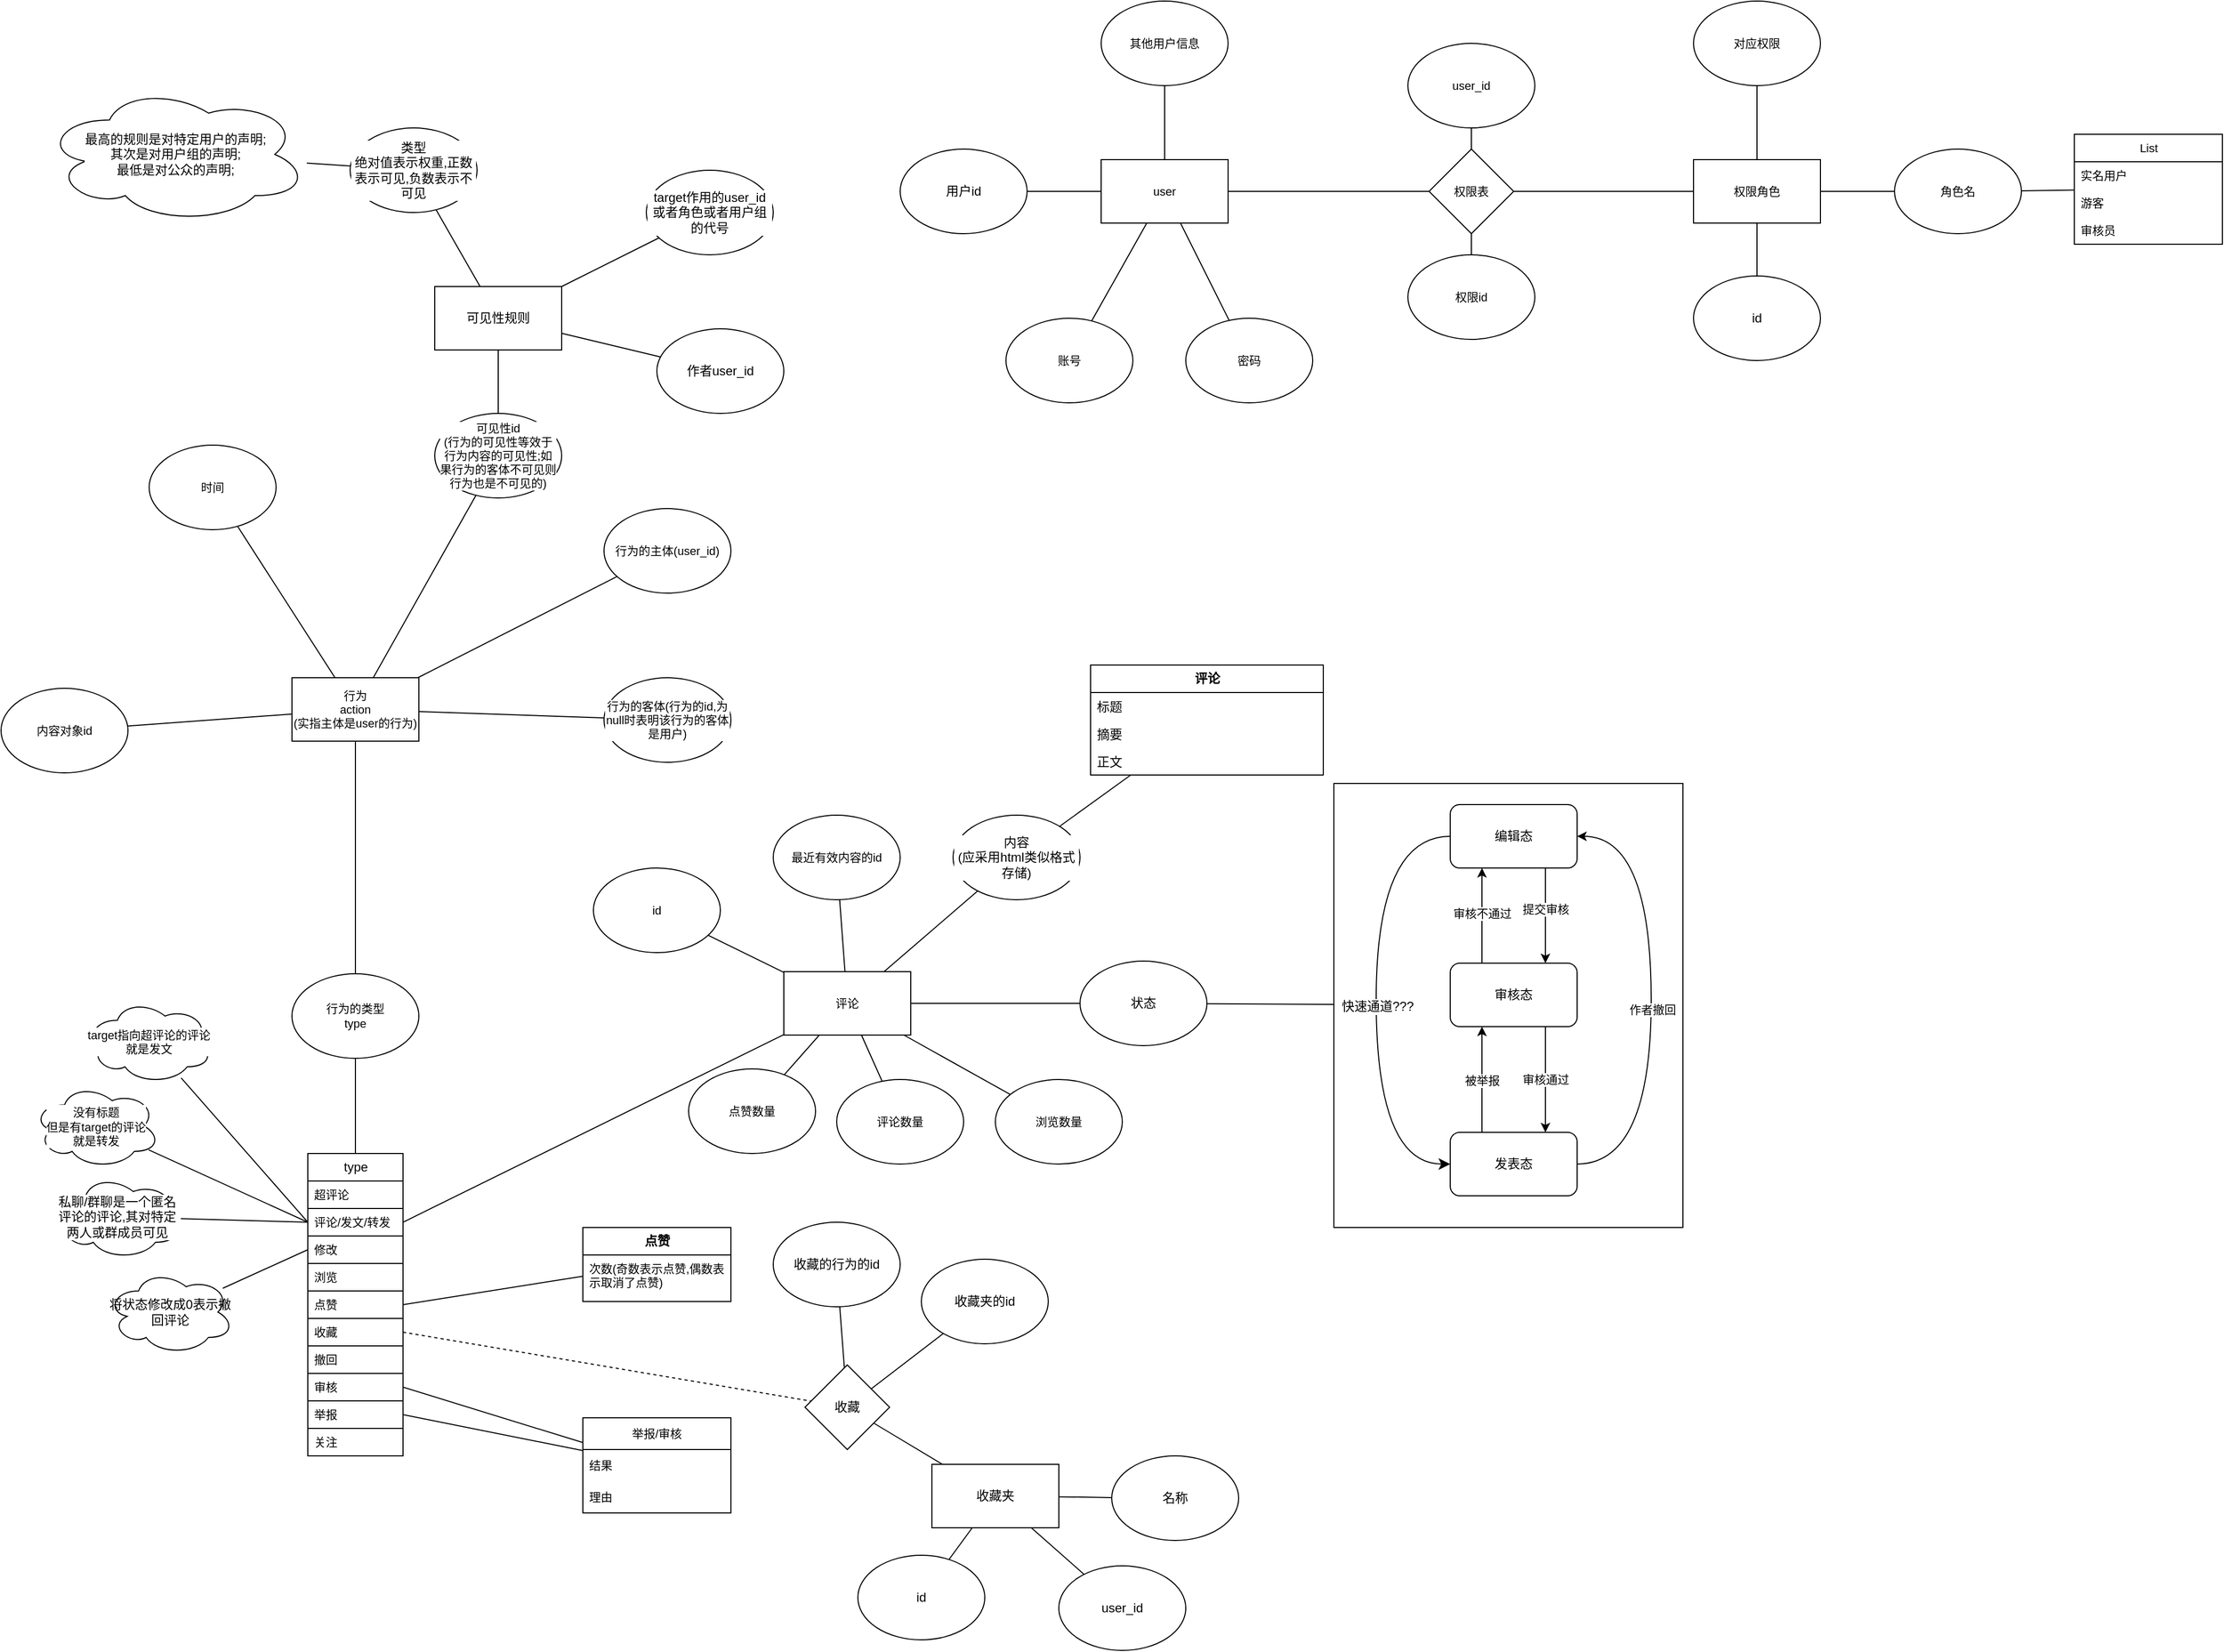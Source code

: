 <mxfile version="24.7.5" pages="4">
  <diagram id="XmuHiyQ2-HndU6ZHUzZJ" name="第 3 页">
    <mxGraphModel dx="2603" dy="2588" grid="1" gridSize="10" guides="1" tooltips="1" connect="1" arrows="1" fold="1" page="1" pageScale="1" pageWidth="1169" pageHeight="827" math="0" shadow="0">
      <root>
        <mxCell id="0" />
        <mxCell id="1" parent="0" />
        <mxCell id="yqxc0FI5RkoqEVaMqb-2-1" value="&lt;span style=&quot;text-wrap: wrap; font-size: 12px;&quot;&gt;type&lt;/span&gt;" style="swimlane;fontStyle=0;childLayout=stackLayout;horizontal=1;startSize=26;fillColor=none;horizontalStack=0;resizeParent=1;resizeParentMax=0;resizeLast=0;collapsible=1;marginBottom=0;html=1;fontFamily=Helvetica;fontSize=12;fontColor=default;labelBackgroundColor=default;labelBorderColor=none;swimlaneLine=1;shadow=0;rounded=0;glass=0;" parent="1" vertex="1">
          <mxGeometry x="-610" y="90" width="90" height="286" as="geometry">
            <mxRectangle x="630" y="138" width="60" height="30" as="alternateBounds" />
          </mxGeometry>
        </mxCell>
        <mxCell id="BZ5jlvz4rnnTmpO0mfKd-17" value="超评论" style="text;strokeColor=default;fillColor=none;align=left;verticalAlign=top;spacingLeft=4;spacingRight=4;overflow=hidden;rotatable=0;points=[[0,0.5],[1,0.5]];portConstraint=eastwest;whiteSpace=wrap;html=1;fontFamily=Helvetica;fontSize=11;fontColor=default;labelBackgroundColor=default;" parent="yqxc0FI5RkoqEVaMqb-2-1" vertex="1">
          <mxGeometry y="26" width="90" height="26" as="geometry" />
        </mxCell>
        <mxCell id="yqxc0FI5RkoqEVaMqb-2-2" value="&lt;div style=&quot;text-align: center; font-size: 11px;&quot;&gt;评论/发文/转发&lt;/div&gt;" style="text;strokeColor=default;fillColor=none;align=left;verticalAlign=top;spacingLeft=4;spacingRight=4;overflow=hidden;rotatable=0;points=[[0,0.5],[1,0.5]];portConstraint=eastwest;whiteSpace=wrap;html=1;fontFamily=Helvetica;fontSize=11;fontColor=default;labelBackgroundColor=default;" parent="yqxc0FI5RkoqEVaMqb-2-1" vertex="1">
          <mxGeometry y="52" width="90" height="26" as="geometry" />
        </mxCell>
        <mxCell id="yqxc0FI5RkoqEVaMqb-2-7" value="修改" style="text;strokeColor=default;fillColor=none;align=left;verticalAlign=top;spacingLeft=4;spacingRight=4;overflow=hidden;rotatable=0;points=[[0,0.5],[1,0.5]];portConstraint=eastwest;whiteSpace=wrap;html=1;fontFamily=Helvetica;fontSize=11;fontColor=default;labelBackgroundColor=default;" parent="yqxc0FI5RkoqEVaMqb-2-1" vertex="1">
          <mxGeometry y="78" width="90" height="26" as="geometry" />
        </mxCell>
        <mxCell id="kgd3BKz_6xhkEqOoR1gK-1" value="浏览" style="text;strokeColor=default;fillColor=none;align=left;verticalAlign=top;spacingLeft=4;spacingRight=4;overflow=hidden;rotatable=0;points=[[0,0.5],[1,0.5]];portConstraint=eastwest;whiteSpace=wrap;html=1;fontFamily=Helvetica;fontSize=11;fontColor=default;labelBackgroundColor=default;" parent="yqxc0FI5RkoqEVaMqb-2-1" vertex="1">
          <mxGeometry y="104" width="90" height="26" as="geometry" />
        </mxCell>
        <mxCell id="yqxc0FI5RkoqEVaMqb-2-3" value="&lt;span style=&quot;text-align: center; font-size: 11px;&quot;&gt;点赞&lt;/span&gt;" style="text;strokeColor=default;fillColor=none;align=left;verticalAlign=top;spacingLeft=4;spacingRight=4;overflow=hidden;rotatable=0;points=[[0,0.5],[1,0.5]];portConstraint=eastwest;whiteSpace=wrap;html=1;fontFamily=Helvetica;fontSize=11;fontColor=default;labelBackgroundColor=default;" parent="yqxc0FI5RkoqEVaMqb-2-1" vertex="1">
          <mxGeometry y="130" width="90" height="26" as="geometry" />
        </mxCell>
        <mxCell id="yqxc0FI5RkoqEVaMqb-2-5" value="&lt;span style=&quot;text-align: center; font-size: 11px;&quot;&gt;收藏&lt;/span&gt;" style="text;strokeColor=default;fillColor=none;align=left;verticalAlign=top;spacingLeft=4;spacingRight=4;overflow=hidden;rotatable=0;points=[[0,0.5],[1,0.5]];portConstraint=eastwest;whiteSpace=wrap;html=1;fontFamily=Helvetica;fontSize=11;fontColor=default;labelBackgroundColor=default;" parent="yqxc0FI5RkoqEVaMqb-2-1" vertex="1">
          <mxGeometry y="156" width="90" height="26" as="geometry" />
        </mxCell>
        <mxCell id="yqxc0FI5RkoqEVaMqb-2-8" value="撤回" style="text;strokeColor=default;fillColor=none;align=left;verticalAlign=top;spacingLeft=4;spacingRight=4;overflow=hidden;rotatable=0;points=[[0,0.5],[1,0.5]];portConstraint=eastwest;whiteSpace=wrap;html=1;fontFamily=Helvetica;fontSize=11;fontColor=default;labelBackgroundColor=default;" parent="yqxc0FI5RkoqEVaMqb-2-1" vertex="1">
          <mxGeometry y="182" width="90" height="26" as="geometry" />
        </mxCell>
        <mxCell id="yqxc0FI5RkoqEVaMqb-2-6" value="审核" style="text;strokeColor=default;fillColor=none;align=left;verticalAlign=top;spacingLeft=4;spacingRight=4;overflow=hidden;rotatable=0;points=[[0,0.5],[1,0.5]];portConstraint=eastwest;whiteSpace=wrap;html=1;fontFamily=Helvetica;fontSize=11;fontColor=default;labelBackgroundColor=default;" parent="yqxc0FI5RkoqEVaMqb-2-1" vertex="1">
          <mxGeometry y="208" width="90" height="26" as="geometry" />
        </mxCell>
        <mxCell id="GPcagbgnGueaCs1_G5ql-3" value="举报" style="text;strokeColor=default;fillColor=none;align=left;verticalAlign=top;spacingLeft=4;spacingRight=4;overflow=hidden;rotatable=0;points=[[0,0.5],[1,0.5]];portConstraint=eastwest;whiteSpace=wrap;html=1;fontFamily=Helvetica;fontSize=11;fontColor=default;labelBackgroundColor=default;" parent="yqxc0FI5RkoqEVaMqb-2-1" vertex="1">
          <mxGeometry y="234" width="90" height="26" as="geometry" />
        </mxCell>
        <mxCell id="BZ5jlvz4rnnTmpO0mfKd-16" value="关注" style="text;strokeColor=default;fillColor=none;align=left;verticalAlign=top;spacingLeft=4;spacingRight=4;overflow=hidden;rotatable=0;points=[[0,0.5],[1,0.5]];portConstraint=eastwest;whiteSpace=wrap;html=1;fontFamily=Helvetica;fontSize=11;fontColor=default;labelBackgroundColor=default;" parent="yqxc0FI5RkoqEVaMqb-2-1" vertex="1">
          <mxGeometry y="260" width="90" height="26" as="geometry" />
        </mxCell>
        <mxCell id="cPGJl57jZjIrB_OyMs6y-18" value="评论" style="swimlane;childLayout=stackLayout;horizontal=1;startSize=26;fillColor=none;horizontalStack=0;resizeParent=1;resizeParentMax=0;resizeLast=0;collapsible=1;marginBottom=0;html=1;verticalAlign=middle;" parent="1" vertex="1">
          <mxGeometry x="130" y="-372" width="220" height="104" as="geometry" />
        </mxCell>
        <mxCell id="cPGJl57jZjIrB_OyMs6y-19" value="标题" style="text;strokeColor=none;fillColor=none;align=left;verticalAlign=top;spacingLeft=4;spacingRight=4;overflow=hidden;rotatable=0;points=[[0,0.5],[1,0.5]];portConstraint=eastwest;whiteSpace=wrap;html=1;" parent="cPGJl57jZjIrB_OyMs6y-18" vertex="1">
          <mxGeometry y="26" width="220" height="26" as="geometry" />
        </mxCell>
        <mxCell id="cPGJl57jZjIrB_OyMs6y-20" value="摘要" style="text;strokeColor=none;fillColor=none;align=left;verticalAlign=top;spacingLeft=4;spacingRight=4;overflow=hidden;rotatable=0;points=[[0,0.5],[1,0.5]];portConstraint=eastwest;whiteSpace=wrap;html=1;" parent="cPGJl57jZjIrB_OyMs6y-18" vertex="1">
          <mxGeometry y="52" width="220" height="26" as="geometry" />
        </mxCell>
        <mxCell id="cPGJl57jZjIrB_OyMs6y-21" value="正文" style="text;strokeColor=none;fillColor=none;align=left;verticalAlign=top;spacingLeft=4;spacingRight=4;overflow=hidden;rotatable=0;points=[[0,0.5],[1,0.5]];portConstraint=eastwest;whiteSpace=wrap;html=1;" parent="cPGJl57jZjIrB_OyMs6y-18" vertex="1">
          <mxGeometry y="78" width="220" height="26" as="geometry" />
        </mxCell>
        <mxCell id="mr37DIQ4GsZyhpmYkIMR-1" value="点赞" style="swimlane;childLayout=stackLayout;horizontal=1;startSize=26;fillColor=none;horizontalStack=0;resizeParent=1;resizeParentMax=0;resizeLast=0;collapsible=1;marginBottom=0;html=1;" parent="1" vertex="1">
          <mxGeometry x="-350" y="160" width="140" height="70" as="geometry" />
        </mxCell>
        <mxCell id="mr37DIQ4GsZyhpmYkIMR-2" value="次数(奇数表示点赞,偶数表示取消了点赞)" style="text;strokeColor=none;fillColor=none;align=left;verticalAlign=top;spacingLeft=4;spacingRight=4;overflow=hidden;rotatable=0;points=[[0,0.5],[1,0.5]];portConstraint=eastwest;whiteSpace=wrap;html=1;fontFamily=Helvetica;fontSize=11;fontColor=default;labelBackgroundColor=default;" parent="mr37DIQ4GsZyhpmYkIMR-1" vertex="1">
          <mxGeometry y="26" width="140" height="44" as="geometry" />
        </mxCell>
        <mxCell id="zON5Djj_6-4Ow8QY6aFr-1" style="edgeStyle=none;shape=connector;rounded=0;orthogonalLoop=1;jettySize=auto;html=1;strokeColor=default;align=center;verticalAlign=middle;fontFamily=Helvetica;fontSize=11;fontColor=default;labelBackgroundColor=default;endArrow=none;endFill=0;" parent="1" source="zON5Djj_6-4Ow8QY6aFr-4" target="zON5Djj_6-4Ow8QY6aFr-5" edge="1">
          <mxGeometry relative="1" as="geometry" />
        </mxCell>
        <mxCell id="zON5Djj_6-4Ow8QY6aFr-2" style="edgeStyle=none;shape=connector;rounded=0;orthogonalLoop=1;jettySize=auto;html=1;strokeColor=default;align=center;verticalAlign=middle;fontFamily=Helvetica;fontSize=11;fontColor=default;labelBackgroundColor=default;endArrow=none;endFill=0;" parent="1" source="zON5Djj_6-4Ow8QY6aFr-4" target="zON5Djj_6-4Ow8QY6aFr-6" edge="1">
          <mxGeometry relative="1" as="geometry" />
        </mxCell>
        <mxCell id="zON5Djj_6-4Ow8QY6aFr-3" style="edgeStyle=none;shape=connector;rounded=0;orthogonalLoop=1;jettySize=auto;html=1;strokeColor=default;align=center;verticalAlign=middle;fontFamily=Helvetica;fontSize=11;fontColor=default;labelBackgroundColor=default;endArrow=none;endFill=0;" parent="1" source="zON5Djj_6-4Ow8QY6aFr-4" target="zON5Djj_6-4Ow8QY6aFr-7" edge="1">
          <mxGeometry relative="1" as="geometry" />
        </mxCell>
        <mxCell id="zON5Djj_6-4Ow8QY6aFr-4" value="行为&lt;div&gt;action&lt;/div&gt;&lt;div&gt;(实指主体是user的行为)&lt;/div&gt;" style="rounded=0;whiteSpace=wrap;html=1;fontFamily=Helvetica;fontSize=11;fontColor=default;labelBackgroundColor=default;" parent="1" vertex="1">
          <mxGeometry x="-625" y="-360" width="120" height="60" as="geometry" />
        </mxCell>
        <mxCell id="zON5Djj_6-4Ow8QY6aFr-12" style="edgeStyle=none;shape=connector;rounded=0;orthogonalLoop=1;jettySize=auto;html=1;strokeColor=default;align=center;verticalAlign=middle;fontFamily=Helvetica;fontSize=11;fontColor=default;labelBackgroundColor=default;endArrow=none;endFill=0;" parent="1" source="zON5Djj_6-4Ow8QY6aFr-5" target="yqxc0FI5RkoqEVaMqb-2-1" edge="1">
          <mxGeometry relative="1" as="geometry" />
        </mxCell>
        <mxCell id="zON5Djj_6-4Ow8QY6aFr-5" value="&lt;div&gt;行为的类型&lt;/div&gt;&lt;div&gt;type&lt;br&gt;&lt;/div&gt;" style="ellipse;whiteSpace=wrap;html=1;fontFamily=Helvetica;fontSize=11;fontColor=default;labelBackgroundColor=default;" parent="1" vertex="1">
          <mxGeometry x="-625" y="-80" width="120" height="80" as="geometry" />
        </mxCell>
        <mxCell id="zON5Djj_6-4Ow8QY6aFr-6" value="行为的客体(行为的id,为null时表明该行为的客体是用户)" style="ellipse;whiteSpace=wrap;html=1;fontFamily=Helvetica;fontSize=11;fontColor=default;labelBackgroundColor=default;" parent="1" vertex="1">
          <mxGeometry x="-330" y="-360" width="120" height="80" as="geometry" />
        </mxCell>
        <mxCell id="zON5Djj_6-4Ow8QY6aFr-7" value="行为的主体(user_id)" style="ellipse;whiteSpace=wrap;html=1;fontFamily=Helvetica;fontSize=11;fontColor=default;labelBackgroundColor=default;" parent="1" vertex="1">
          <mxGeometry x="-330" y="-520" width="120" height="80" as="geometry" />
        </mxCell>
        <mxCell id="zON5Djj_6-4Ow8QY6aFr-8" style="edgeStyle=none;shape=connector;rounded=0;orthogonalLoop=1;jettySize=auto;html=1;strokeColor=default;align=center;verticalAlign=middle;fontFamily=Helvetica;fontSize=11;fontColor=default;labelBackgroundColor=default;endArrow=none;endFill=0;" parent="1" source="zON5Djj_6-4Ow8QY6aFr-9" target="zON5Djj_6-4Ow8QY6aFr-4" edge="1">
          <mxGeometry relative="1" as="geometry" />
        </mxCell>
        <mxCell id="zON5Djj_6-4Ow8QY6aFr-9" value="内容对象id" style="ellipse;whiteSpace=wrap;html=1;fontFamily=Helvetica;fontSize=11;fontColor=default;labelBackgroundColor=default;" parent="1" vertex="1">
          <mxGeometry x="-900" y="-350" width="120" height="80" as="geometry" />
        </mxCell>
        <mxCell id="zON5Djj_6-4Ow8QY6aFr-14" style="edgeStyle=none;shape=connector;rounded=0;orthogonalLoop=1;jettySize=auto;html=1;strokeColor=default;align=center;verticalAlign=middle;fontFamily=Helvetica;fontSize=11;fontColor=default;labelBackgroundColor=default;endArrow=none;endFill=0;exitX=1;exitY=0.5;exitDx=0;exitDy=0;" parent="1" source="yqxc0FI5RkoqEVaMqb-2-3" target="mr37DIQ4GsZyhpmYkIMR-1" edge="1">
          <mxGeometry relative="1" as="geometry" />
        </mxCell>
        <mxCell id="zON5Djj_6-4Ow8QY6aFr-17" style="edgeStyle=none;shape=connector;rounded=0;orthogonalLoop=1;jettySize=auto;html=1;strokeColor=default;align=center;verticalAlign=middle;fontFamily=Helvetica;fontSize=11;fontColor=default;labelBackgroundColor=default;endArrow=none;endFill=0;entryX=0;entryY=0.5;entryDx=0;entryDy=0;" parent="1" source="BZ5jlvz4rnnTmpO0mfKd-15" target="yqxc0FI5RkoqEVaMqb-2-2" edge="1">
          <mxGeometry relative="1" as="geometry">
            <mxPoint x="-724.927" y="95.874" as="sourcePoint" />
          </mxGeometry>
        </mxCell>
        <mxCell id="zON5Djj_6-4Ow8QY6aFr-19" style="edgeStyle=none;shape=connector;rounded=0;orthogonalLoop=1;jettySize=auto;html=1;strokeColor=default;align=center;verticalAlign=middle;fontFamily=Helvetica;fontSize=11;fontColor=default;labelBackgroundColor=default;endArrow=none;endFill=0;entryX=0;entryY=0.5;entryDx=0;entryDy=0;" parent="1" source="BZ5jlvz4rnnTmpO0mfKd-14" target="yqxc0FI5RkoqEVaMqb-2-2" edge="1">
          <mxGeometry relative="1" as="geometry">
            <mxPoint x="-725.285" y="163.585" as="sourcePoint" />
          </mxGeometry>
        </mxCell>
        <mxCell id="gxu4zbGmD7MxogoV27l5-43" style="edgeStyle=none;shape=connector;curved=1;rounded=0;orthogonalLoop=1;jettySize=auto;html=1;strokeColor=default;align=center;verticalAlign=middle;fontFamily=Helvetica;fontSize=12;fontColor=default;labelBackgroundColor=default;startSize=8;endArrow=none;endFill=0;endSize=8;dashed=1;exitX=1;exitY=0.5;exitDx=0;exitDy=0;" parent="1" source="yqxc0FI5RkoqEVaMqb-2-5" target="gxu4zbGmD7MxogoV27l5-44" edge="1">
          <mxGeometry relative="1" as="geometry">
            <mxPoint x="-150" y="276" as="sourcePoint" />
          </mxGeometry>
        </mxCell>
        <mxCell id="-vGu0OyprbTleXgd8MRq-3" style="edgeStyle=none;shape=connector;rounded=0;orthogonalLoop=1;jettySize=auto;html=1;strokeColor=default;align=center;verticalAlign=middle;fontFamily=Helvetica;fontSize=11;fontColor=default;labelBackgroundColor=default;endArrow=none;endFill=0;" parent="1" source="-vGu0OyprbTleXgd8MRq-2" target="zON5Djj_6-4Ow8QY6aFr-4" edge="1">
          <mxGeometry relative="1" as="geometry" />
        </mxCell>
        <mxCell id="-vGu0OyprbTleXgd8MRq-2" value="时间" style="ellipse;whiteSpace=wrap;html=1;strokeColor=default;align=center;verticalAlign=middle;spacingLeft=4;spacingRight=4;fontFamily=Helvetica;fontSize=11;fontColor=default;labelBackgroundColor=default;fillColor=none;gradientColor=none;" parent="1" vertex="1">
          <mxGeometry x="-760" y="-580" width="120" height="80" as="geometry" />
        </mxCell>
        <mxCell id="MZY_r2SOILg-gZvXb9BR-1" style="edgeStyle=none;curved=1;rounded=0;orthogonalLoop=1;jettySize=auto;html=1;fontSize=12;startSize=8;endSize=8;endArrow=none;endFill=0;" parent="1" source="-vGu0OyprbTleXgd8MRq-4" target="zON5Djj_6-4Ow8QY6aFr-4" edge="1">
          <mxGeometry relative="1" as="geometry" />
        </mxCell>
        <mxCell id="-vGu0OyprbTleXgd8MRq-4" value="可见性id&lt;div&gt;(行为的可见性等效于行为内容的可见性;如果行为的客体不可见则行为也是不可见的)&lt;/div&gt;" style="ellipse;whiteSpace=wrap;html=1;strokeColor=default;align=center;verticalAlign=middle;spacingLeft=4;spacingRight=4;fontFamily=Helvetica;fontSize=11;fontColor=default;labelBackgroundColor=default;fillColor=none;gradientColor=none;" parent="1" vertex="1">
          <mxGeometry x="-490" y="-610" width="120" height="80" as="geometry" />
        </mxCell>
        <mxCell id="-vGu0OyprbTleXgd8MRq-5" value="&lt;span style=&quot;text-align: left;&quot;&gt;举报/审核&lt;/span&gt;" style="swimlane;fontStyle=0;childLayout=stackLayout;horizontal=1;startSize=30;horizontalStack=0;resizeParent=1;resizeParentMax=0;resizeLast=0;collapsible=1;marginBottom=0;whiteSpace=wrap;html=1;strokeColor=default;align=center;verticalAlign=middle;spacingLeft=4;spacingRight=4;fontFamily=Helvetica;fontSize=11;fontColor=default;labelBackgroundColor=default;fillColor=none;gradientColor=none;" parent="1" vertex="1">
          <mxGeometry x="-350" y="340" width="140" height="90" as="geometry" />
        </mxCell>
        <mxCell id="-vGu0OyprbTleXgd8MRq-6" value="结果" style="text;strokeColor=none;fillColor=none;align=left;verticalAlign=middle;spacingLeft=4;spacingRight=4;overflow=hidden;points=[[0,0.5],[1,0.5]];portConstraint=eastwest;rotatable=0;whiteSpace=wrap;html=1;fontFamily=Helvetica;fontSize=11;fontColor=default;labelBackgroundColor=default;" parent="-vGu0OyprbTleXgd8MRq-5" vertex="1">
          <mxGeometry y="30" width="140" height="30" as="geometry" />
        </mxCell>
        <mxCell id="-vGu0OyprbTleXgd8MRq-11" value="理由" style="text;strokeColor=none;fillColor=none;align=left;verticalAlign=middle;spacingLeft=4;spacingRight=4;overflow=hidden;points=[[0,0.5],[1,0.5]];portConstraint=eastwest;rotatable=0;whiteSpace=wrap;html=1;fontFamily=Helvetica;fontSize=11;fontColor=default;labelBackgroundColor=default;" parent="-vGu0OyprbTleXgd8MRq-5" vertex="1">
          <mxGeometry y="60" width="140" height="30" as="geometry" />
        </mxCell>
        <mxCell id="-vGu0OyprbTleXgd8MRq-9" style="edgeStyle=none;shape=connector;rounded=0;orthogonalLoop=1;jettySize=auto;html=1;exitX=1;exitY=0.5;exitDx=0;exitDy=0;strokeColor=default;align=center;verticalAlign=middle;fontFamily=Helvetica;fontSize=11;fontColor=default;labelBackgroundColor=default;endArrow=none;endFill=0;" parent="1" source="yqxc0FI5RkoqEVaMqb-2-6" target="-vGu0OyprbTleXgd8MRq-5" edge="1">
          <mxGeometry relative="1" as="geometry" />
        </mxCell>
        <mxCell id="BZ5jlvz4rnnTmpO0mfKd-1" value="评论" style="rounded=0;whiteSpace=wrap;html=1;fontFamily=Helvetica;fontSize=11;fontColor=default;labelBackgroundColor=default;" parent="1" vertex="1">
          <mxGeometry x="-160" y="-82" width="120" height="60" as="geometry" />
        </mxCell>
        <mxCell id="BZ5jlvz4rnnTmpO0mfKd-2" style="edgeStyle=none;shape=connector;rounded=0;orthogonalLoop=1;jettySize=auto;html=1;strokeColor=default;align=center;verticalAlign=middle;fontFamily=Helvetica;fontSize=11;fontColor=default;labelBackgroundColor=default;endArrow=none;endFill=0;" parent="1" source="BZ5jlvz4rnnTmpO0mfKd-3" target="BZ5jlvz4rnnTmpO0mfKd-1" edge="1">
          <mxGeometry relative="1" as="geometry" />
        </mxCell>
        <mxCell id="BZ5jlvz4rnnTmpO0mfKd-3" value="id" style="ellipse;whiteSpace=wrap;html=1;fontFamily=Helvetica;fontSize=11;fontColor=default;labelBackgroundColor=default;" parent="1" vertex="1">
          <mxGeometry x="-340" y="-180" width="120" height="80" as="geometry" />
        </mxCell>
        <mxCell id="BZ5jlvz4rnnTmpO0mfKd-4" style="edgeStyle=none;shape=connector;rounded=0;orthogonalLoop=1;jettySize=auto;html=1;strokeColor=default;align=center;verticalAlign=middle;fontFamily=Helvetica;fontSize=11;fontColor=default;labelBackgroundColor=default;endArrow=none;endFill=0;" parent="1" source="BZ5jlvz4rnnTmpO0mfKd-5" target="BZ5jlvz4rnnTmpO0mfKd-1" edge="1">
          <mxGeometry relative="1" as="geometry" />
        </mxCell>
        <mxCell id="BZ5jlvz4rnnTmpO0mfKd-5" value="点赞数量" style="ellipse;whiteSpace=wrap;html=1;fontFamily=Helvetica;fontSize=11;fontColor=default;labelBackgroundColor=default;" parent="1" vertex="1">
          <mxGeometry x="-250" y="10" width="120" height="80" as="geometry" />
        </mxCell>
        <mxCell id="BZ5jlvz4rnnTmpO0mfKd-6" style="edgeStyle=none;shape=connector;rounded=0;orthogonalLoop=1;jettySize=auto;html=1;strokeColor=default;align=center;verticalAlign=middle;fontFamily=Helvetica;fontSize=11;fontColor=default;labelBackgroundColor=default;endArrow=none;endFill=0;" parent="1" source="BZ5jlvz4rnnTmpO0mfKd-7" target="BZ5jlvz4rnnTmpO0mfKd-1" edge="1">
          <mxGeometry relative="1" as="geometry" />
        </mxCell>
        <mxCell id="BZ5jlvz4rnnTmpO0mfKd-7" value="评论数量" style="ellipse;whiteSpace=wrap;html=1;fontFamily=Helvetica;fontSize=11;fontColor=default;labelBackgroundColor=default;" parent="1" vertex="1">
          <mxGeometry x="-110" y="20" width="120" height="80" as="geometry" />
        </mxCell>
        <mxCell id="BZ5jlvz4rnnTmpO0mfKd-10" style="edgeStyle=none;shape=connector;rounded=0;orthogonalLoop=1;jettySize=auto;html=1;strokeColor=default;align=center;verticalAlign=middle;fontFamily=Helvetica;fontSize=11;fontColor=default;labelBackgroundColor=default;endArrow=none;endFill=0;" parent="1" source="BZ5jlvz4rnnTmpO0mfKd-11" target="BZ5jlvz4rnnTmpO0mfKd-1" edge="1">
          <mxGeometry relative="1" as="geometry" />
        </mxCell>
        <mxCell id="BZ5jlvz4rnnTmpO0mfKd-11" value="浏览数量" style="ellipse;whiteSpace=wrap;html=1;fontFamily=Helvetica;fontSize=11;fontColor=default;labelBackgroundColor=default;" parent="1" vertex="1">
          <mxGeometry x="40" y="20" width="120" height="80" as="geometry" />
        </mxCell>
        <mxCell id="BZ5jlvz4rnnTmpO0mfKd-12" style="edgeStyle=none;shape=connector;rounded=0;orthogonalLoop=1;jettySize=auto;html=1;strokeColor=default;align=center;verticalAlign=middle;fontFamily=Helvetica;fontSize=11;fontColor=default;labelBackgroundColor=default;endArrow=none;endFill=0;" parent="1" source="BZ5jlvz4rnnTmpO0mfKd-13" target="BZ5jlvz4rnnTmpO0mfKd-1" edge="1">
          <mxGeometry relative="1" as="geometry" />
        </mxCell>
        <mxCell id="BZ5jlvz4rnnTmpO0mfKd-13" value="最近有效内容的id" style="ellipse;whiteSpace=wrap;html=1;fontFamily=Helvetica;fontSize=11;fontColor=default;labelBackgroundColor=default;" parent="1" vertex="1">
          <mxGeometry x="-170" y="-230" width="120" height="80" as="geometry" />
        </mxCell>
        <mxCell id="BZ5jlvz4rnnTmpO0mfKd-14" value="&lt;span style=&quot;font-size: 11px;&quot;&gt;没有标题&lt;/span&gt;&lt;div style=&quot;font-size: 11px;&quot;&gt;但是有target的评论&lt;div&gt;就是转发&lt;/div&gt;&lt;/div&gt;" style="ellipse;shape=cloud;whiteSpace=wrap;html=1;fontFamily=Helvetica;fontSize=12;fontColor=default;labelBackgroundColor=default;" parent="1" vertex="1">
          <mxGeometry x="-870" y="24" width="120" height="80" as="geometry" />
        </mxCell>
        <mxCell id="BZ5jlvz4rnnTmpO0mfKd-15" value="&lt;span style=&quot;font-size: 11px;&quot;&gt;target指向超评论的评论&lt;/span&gt;&lt;div style=&quot;font-size: 11px;&quot;&gt;就是发文&lt;/div&gt;" style="ellipse;shape=cloud;whiteSpace=wrap;html=1;fontFamily=Helvetica;fontSize=12;fontColor=default;labelBackgroundColor=default;" parent="1" vertex="1">
          <mxGeometry x="-820" y="-56" width="120" height="80" as="geometry" />
        </mxCell>
        <mxCell id="BZ5jlvz4rnnTmpO0mfKd-18" value="私聊/群聊是一个匿名评论的评论,其对特定两人或群成员可见" style="ellipse;shape=cloud;whiteSpace=wrap;html=1;fontFamily=Helvetica;fontSize=12;fontColor=default;labelBackgroundColor=default;" parent="1" vertex="1">
          <mxGeometry x="-850" y="110" width="120" height="80" as="geometry" />
        </mxCell>
        <mxCell id="BZ5jlvz4rnnTmpO0mfKd-19" style="edgeStyle=none;shape=connector;curved=1;rounded=0;orthogonalLoop=1;jettySize=auto;html=1;exitX=0;exitY=0.5;exitDx=0;exitDy=0;strokeColor=default;align=center;verticalAlign=middle;fontFamily=Helvetica;fontSize=12;fontColor=default;labelBackgroundColor=default;startSize=8;endArrow=none;endFill=0;endSize=8;" parent="1" source="yqxc0FI5RkoqEVaMqb-2-2" target="BZ5jlvz4rnnTmpO0mfKd-18" edge="1">
          <mxGeometry relative="1" as="geometry" />
        </mxCell>
        <mxCell id="BZ5jlvz4rnnTmpO0mfKd-24" style="edgeStyle=none;shape=connector;curved=1;rounded=0;orthogonalLoop=1;jettySize=auto;html=1;exitX=1;exitY=0.5;exitDx=0;exitDy=0;strokeColor=default;align=center;verticalAlign=middle;fontFamily=Helvetica;fontSize=12;fontColor=default;labelBackgroundColor=default;startSize=8;endArrow=none;endFill=0;endSize=8;" parent="1" source="GPcagbgnGueaCs1_G5ql-3" target="-vGu0OyprbTleXgd8MRq-5" edge="1">
          <mxGeometry relative="1" as="geometry" />
        </mxCell>
        <mxCell id="BZ5jlvz4rnnTmpO0mfKd-26" style="edgeStyle=none;shape=connector;curved=1;rounded=0;orthogonalLoop=1;jettySize=auto;html=1;strokeColor=default;align=center;verticalAlign=middle;fontFamily=Helvetica;fontSize=12;fontColor=default;labelBackgroundColor=default;startSize=8;endArrow=none;endFill=0;endSize=8;" parent="1" source="BZ5jlvz4rnnTmpO0mfKd-25" target="-vGu0OyprbTleXgd8MRq-4" edge="1">
          <mxGeometry relative="1" as="geometry" />
        </mxCell>
        <mxCell id="BZ5jlvz4rnnTmpO0mfKd-25" value="可见性规则" style="rounded=0;whiteSpace=wrap;html=1;fontFamily=Helvetica;fontSize=12;fontColor=default;labelBackgroundColor=default;" parent="1" vertex="1">
          <mxGeometry x="-490" y="-730" width="120" height="60" as="geometry" />
        </mxCell>
        <mxCell id="BZ5jlvz4rnnTmpO0mfKd-31" style="edgeStyle=none;shape=connector;curved=1;rounded=0;orthogonalLoop=1;jettySize=auto;html=1;strokeColor=default;align=center;verticalAlign=middle;fontFamily=Helvetica;fontSize=12;fontColor=default;labelBackgroundColor=default;startSize=8;endArrow=none;endFill=0;endSize=8;" parent="1" source="BZ5jlvz4rnnTmpO0mfKd-28" target="BZ5jlvz4rnnTmpO0mfKd-25" edge="1">
          <mxGeometry relative="1" as="geometry" />
        </mxCell>
        <mxCell id="BZ5jlvz4rnnTmpO0mfKd-28" value="作者user_id" style="ellipse;whiteSpace=wrap;html=1;fontFamily=Helvetica;fontSize=12;fontColor=default;labelBackgroundColor=default;" parent="1" vertex="1">
          <mxGeometry x="-280" y="-690" width="120" height="80" as="geometry" />
        </mxCell>
        <mxCell id="BZ5jlvz4rnnTmpO0mfKd-43" value="类型&lt;div&gt;绝对值表示权重,正数表示可见,负数表示不可见&lt;/div&gt;" style="ellipse;whiteSpace=wrap;html=1;fontFamily=Helvetica;fontSize=12;fontColor=default;labelBackgroundColor=default;" parent="1" vertex="1">
          <mxGeometry x="-570" y="-880" width="120" height="80" as="geometry" />
        </mxCell>
        <mxCell id="gxu4zbGmD7MxogoV27l5-1" style="edgeStyle=none;shape=connector;rounded=0;orthogonalLoop=1;jettySize=auto;html=1;strokeColor=default;align=center;verticalAlign=middle;fontFamily=Helvetica;fontSize=11;fontColor=default;labelBackgroundColor=default;endArrow=none;endFill=0;" parent="1" source="gxu4zbGmD7MxogoV27l5-2" target="gxu4zbGmD7MxogoV27l5-13" edge="1">
          <mxGeometry relative="1" as="geometry" />
        </mxCell>
        <mxCell id="gxu4zbGmD7MxogoV27l5-2" value="user" style="rounded=0;whiteSpace=wrap;html=1;fontFamily=Helvetica;fontSize=11;fontColor=default;labelBackgroundColor=default;" parent="1" vertex="1">
          <mxGeometry x="140" y="-850" width="120" height="60" as="geometry" />
        </mxCell>
        <mxCell id="gxu4zbGmD7MxogoV27l5-5" style="edgeStyle=none;shape=connector;rounded=0;orthogonalLoop=1;jettySize=auto;html=1;strokeColor=default;align=center;verticalAlign=middle;fontFamily=Helvetica;fontSize=11;fontColor=default;labelBackgroundColor=default;endArrow=none;endFill=0;" parent="1" source="gxu4zbGmD7MxogoV27l5-6" target="gxu4zbGmD7MxogoV27l5-2" edge="1">
          <mxGeometry relative="1" as="geometry" />
        </mxCell>
        <mxCell id="gxu4zbGmD7MxogoV27l5-6" value="账号" style="ellipse;whiteSpace=wrap;html=1;fontFamily=Helvetica;fontSize=11;fontColor=default;labelBackgroundColor=default;" parent="1" vertex="1">
          <mxGeometry x="50" y="-700" width="120" height="80" as="geometry" />
        </mxCell>
        <mxCell id="gxu4zbGmD7MxogoV27l5-7" style="edgeStyle=none;shape=connector;rounded=0;orthogonalLoop=1;jettySize=auto;html=1;strokeColor=default;align=center;verticalAlign=middle;fontFamily=Helvetica;fontSize=11;fontColor=default;labelBackgroundColor=default;endArrow=none;endFill=0;" parent="1" source="gxu4zbGmD7MxogoV27l5-8" target="gxu4zbGmD7MxogoV27l5-2" edge="1">
          <mxGeometry relative="1" as="geometry" />
        </mxCell>
        <mxCell id="gxu4zbGmD7MxogoV27l5-8" value="密码" style="ellipse;whiteSpace=wrap;html=1;fontFamily=Helvetica;fontSize=11;fontColor=default;labelBackgroundColor=default;" parent="1" vertex="1">
          <mxGeometry x="220" y="-700" width="120" height="80" as="geometry" />
        </mxCell>
        <mxCell id="gxu4zbGmD7MxogoV27l5-9" style="edgeStyle=none;shape=connector;rounded=0;orthogonalLoop=1;jettySize=auto;html=1;strokeColor=default;align=center;verticalAlign=middle;fontFamily=Helvetica;fontSize=11;fontColor=default;labelBackgroundColor=default;endArrow=none;endFill=0;" parent="1" source="gxu4zbGmD7MxogoV27l5-10" target="gxu4zbGmD7MxogoV27l5-2" edge="1">
          <mxGeometry relative="1" as="geometry" />
        </mxCell>
        <mxCell id="gxu4zbGmD7MxogoV27l5-10" value="其他用户信息" style="ellipse;whiteSpace=wrap;html=1;fontFamily=Helvetica;fontSize=11;fontColor=default;labelBackgroundColor=default;" parent="1" vertex="1">
          <mxGeometry x="140" y="-1000" width="120" height="80" as="geometry" />
        </mxCell>
        <mxCell id="gxu4zbGmD7MxogoV27l5-31" style="edgeStyle=none;shape=connector;curved=1;rounded=0;orthogonalLoop=1;jettySize=auto;html=1;strokeColor=default;align=center;verticalAlign=middle;fontFamily=Helvetica;fontSize=12;fontColor=default;labelBackgroundColor=default;startSize=8;endArrow=none;endFill=0;endSize=8;" parent="1" source="gxu4zbGmD7MxogoV27l5-11" target="gxu4zbGmD7MxogoV27l5-30" edge="1">
          <mxGeometry relative="1" as="geometry">
            <mxPoint x="738.485" y="-709.598" as="targetPoint" />
          </mxGeometry>
        </mxCell>
        <mxCell id="gxu4zbGmD7MxogoV27l5-11" value="权限角色" style="rounded=0;whiteSpace=wrap;html=1;fontFamily=Helvetica;fontSize=11;fontColor=default;labelBackgroundColor=default;" parent="1" vertex="1">
          <mxGeometry x="700" y="-850" width="120" height="60" as="geometry" />
        </mxCell>
        <mxCell id="gxu4zbGmD7MxogoV27l5-12" style="edgeStyle=none;shape=connector;rounded=0;orthogonalLoop=1;jettySize=auto;html=1;strokeColor=default;align=center;verticalAlign=middle;fontFamily=Helvetica;fontSize=11;fontColor=default;labelBackgroundColor=default;endArrow=none;endFill=0;" parent="1" source="gxu4zbGmD7MxogoV27l5-13" target="gxu4zbGmD7MxogoV27l5-11" edge="1">
          <mxGeometry relative="1" as="geometry" />
        </mxCell>
        <mxCell id="gxu4zbGmD7MxogoV27l5-13" value="权限表" style="rhombus;whiteSpace=wrap;html=1;fontFamily=Helvetica;fontSize=11;fontColor=default;labelBackgroundColor=default;" parent="1" vertex="1">
          <mxGeometry x="450" y="-860" width="80" height="80" as="geometry" />
        </mxCell>
        <mxCell id="gxu4zbGmD7MxogoV27l5-16" style="edgeStyle=none;shape=connector;rounded=0;orthogonalLoop=1;jettySize=auto;html=1;strokeColor=default;align=center;verticalAlign=middle;fontFamily=Helvetica;fontSize=11;fontColor=default;labelBackgroundColor=default;endArrow=none;endFill=0;" parent="1" source="gxu4zbGmD7MxogoV27l5-18" target="gxu4zbGmD7MxogoV27l5-21" edge="1">
          <mxGeometry relative="1" as="geometry" />
        </mxCell>
        <mxCell id="gxu4zbGmD7MxogoV27l5-17" style="edgeStyle=none;shape=connector;rounded=0;orthogonalLoop=1;jettySize=auto;html=1;strokeColor=default;align=center;verticalAlign=middle;fontFamily=Helvetica;fontSize=11;fontColor=default;labelBackgroundColor=default;endArrow=none;endFill=0;" parent="1" source="gxu4zbGmD7MxogoV27l5-18" target="gxu4zbGmD7MxogoV27l5-11" edge="1">
          <mxGeometry relative="1" as="geometry" />
        </mxCell>
        <mxCell id="gxu4zbGmD7MxogoV27l5-18" value="角色名" style="ellipse;whiteSpace=wrap;html=1;fontFamily=Helvetica;fontSize=11;fontColor=default;labelBackgroundColor=default;" parent="1" vertex="1">
          <mxGeometry x="890" y="-860" width="120" height="80" as="geometry" />
        </mxCell>
        <mxCell id="gxu4zbGmD7MxogoV27l5-19" style="edgeStyle=none;shape=connector;rounded=0;orthogonalLoop=1;jettySize=auto;html=1;strokeColor=default;align=center;verticalAlign=middle;fontFamily=Helvetica;fontSize=11;fontColor=default;labelBackgroundColor=default;endArrow=none;endFill=0;" parent="1" source="gxu4zbGmD7MxogoV27l5-20" target="gxu4zbGmD7MxogoV27l5-11" edge="1">
          <mxGeometry relative="1" as="geometry" />
        </mxCell>
        <mxCell id="gxu4zbGmD7MxogoV27l5-20" value="对应权限" style="ellipse;whiteSpace=wrap;html=1;fontFamily=Helvetica;fontSize=11;fontColor=default;labelBackgroundColor=default;" parent="1" vertex="1">
          <mxGeometry x="700" y="-1000" width="120" height="80" as="geometry" />
        </mxCell>
        <mxCell id="gxu4zbGmD7MxogoV27l5-21" value="List" style="swimlane;fontStyle=0;childLayout=stackLayout;horizontal=1;startSize=26;fillColor=none;horizontalStack=0;resizeParent=1;resizeParentMax=0;resizeLast=0;collapsible=1;marginBottom=0;html=1;fontFamily=Helvetica;fontSize=11;fontColor=default;labelBackgroundColor=default;" parent="1" vertex="1">
          <mxGeometry x="1060" y="-874" width="140" height="104" as="geometry" />
        </mxCell>
        <mxCell id="gxu4zbGmD7MxogoV27l5-22" value="&lt;span style=&quot;text-align: center;&quot;&gt;实名用户&lt;/span&gt;" style="text;strokeColor=none;fillColor=none;align=left;verticalAlign=top;spacingLeft=4;spacingRight=4;overflow=hidden;rotatable=0;points=[[0,0.5],[1,0.5]];portConstraint=eastwest;whiteSpace=wrap;html=1;fontFamily=Helvetica;fontSize=11;fontColor=default;labelBackgroundColor=default;" parent="gxu4zbGmD7MxogoV27l5-21" vertex="1">
          <mxGeometry y="26" width="140" height="26" as="geometry" />
        </mxCell>
        <mxCell id="gxu4zbGmD7MxogoV27l5-23" value="&lt;span style=&quot;text-align: center;&quot;&gt;游客&lt;/span&gt;" style="text;strokeColor=none;fillColor=none;align=left;verticalAlign=top;spacingLeft=4;spacingRight=4;overflow=hidden;rotatable=0;points=[[0,0.5],[1,0.5]];portConstraint=eastwest;whiteSpace=wrap;html=1;fontFamily=Helvetica;fontSize=11;fontColor=default;labelBackgroundColor=default;" parent="gxu4zbGmD7MxogoV27l5-21" vertex="1">
          <mxGeometry y="52" width="140" height="26" as="geometry" />
        </mxCell>
        <mxCell id="gxu4zbGmD7MxogoV27l5-24" value="&lt;span style=&quot;text-align: center;&quot;&gt;审核员&lt;/span&gt;" style="text;strokeColor=none;fillColor=none;align=left;verticalAlign=top;spacingLeft=4;spacingRight=4;overflow=hidden;rotatable=0;points=[[0,0.5],[1,0.5]];portConstraint=eastwest;whiteSpace=wrap;html=1;fontFamily=Helvetica;fontSize=11;fontColor=default;labelBackgroundColor=default;" parent="gxu4zbGmD7MxogoV27l5-21" vertex="1">
          <mxGeometry y="78" width="140" height="26" as="geometry" />
        </mxCell>
        <mxCell id="gxu4zbGmD7MxogoV27l5-25" style="edgeStyle=none;shape=connector;rounded=0;orthogonalLoop=1;jettySize=auto;html=1;strokeColor=default;align=center;verticalAlign=middle;fontFamily=Helvetica;fontSize=11;fontColor=default;labelBackgroundColor=default;endArrow=none;endFill=0;" parent="1" source="gxu4zbGmD7MxogoV27l5-26" target="gxu4zbGmD7MxogoV27l5-13" edge="1">
          <mxGeometry relative="1" as="geometry" />
        </mxCell>
        <mxCell id="gxu4zbGmD7MxogoV27l5-26" value="user_id" style="ellipse;whiteSpace=wrap;html=1;fontFamily=Helvetica;fontSize=11;fontColor=default;labelBackgroundColor=default;" parent="1" vertex="1">
          <mxGeometry x="430" y="-960" width="120" height="80" as="geometry" />
        </mxCell>
        <mxCell id="gxu4zbGmD7MxogoV27l5-27" style="edgeStyle=none;shape=connector;rounded=0;orthogonalLoop=1;jettySize=auto;html=1;strokeColor=default;align=center;verticalAlign=middle;fontFamily=Helvetica;fontSize=11;fontColor=default;labelBackgroundColor=default;endArrow=none;endFill=0;" parent="1" source="gxu4zbGmD7MxogoV27l5-28" target="gxu4zbGmD7MxogoV27l5-13" edge="1">
          <mxGeometry relative="1" as="geometry" />
        </mxCell>
        <mxCell id="gxu4zbGmD7MxogoV27l5-28" value="权限id" style="ellipse;whiteSpace=wrap;html=1;fontFamily=Helvetica;fontSize=11;fontColor=default;labelBackgroundColor=default;" parent="1" vertex="1">
          <mxGeometry x="430" y="-760" width="120" height="80" as="geometry" />
        </mxCell>
        <mxCell id="gxu4zbGmD7MxogoV27l5-30" value="id" style="ellipse;whiteSpace=wrap;html=1;fontFamily=Helvetica;fontSize=12;fontColor=default;labelBackgroundColor=default;" parent="1" vertex="1">
          <mxGeometry x="700" y="-740" width="120" height="80" as="geometry" />
        </mxCell>
        <mxCell id="gxu4zbGmD7MxogoV27l5-33" style="edgeStyle=none;shape=connector;curved=1;rounded=0;orthogonalLoop=1;jettySize=auto;html=1;strokeColor=default;align=center;verticalAlign=middle;fontFamily=Helvetica;fontSize=12;fontColor=default;labelBackgroundColor=default;startSize=8;endArrow=none;endFill=0;endSize=8;" parent="1" source="gxu4zbGmD7MxogoV27l5-32" target="gxu4zbGmD7MxogoV27l5-2" edge="1">
          <mxGeometry relative="1" as="geometry" />
        </mxCell>
        <mxCell id="gxu4zbGmD7MxogoV27l5-32" value="用户id" style="ellipse;whiteSpace=wrap;html=1;fontFamily=Helvetica;fontSize=12;fontColor=default;labelBackgroundColor=default;" parent="1" vertex="1">
          <mxGeometry x="-50" y="-860" width="120" height="80" as="geometry" />
        </mxCell>
        <mxCell id="gxu4zbGmD7MxogoV27l5-34" value="收藏夹" style="rounded=0;whiteSpace=wrap;html=1;fontFamily=Helvetica;fontSize=12;fontColor=default;labelBackgroundColor=default;" parent="1" vertex="1">
          <mxGeometry x="-20" y="384" width="120" height="60" as="geometry" />
        </mxCell>
        <mxCell id="gxu4zbGmD7MxogoV27l5-39" style="edgeStyle=none;shape=connector;curved=1;rounded=0;orthogonalLoop=1;jettySize=auto;html=1;strokeColor=default;align=center;verticalAlign=middle;fontFamily=Helvetica;fontSize=12;fontColor=default;labelBackgroundColor=default;startSize=8;endArrow=none;endFill=0;endSize=8;" parent="1" source="gxu4zbGmD7MxogoV27l5-35" target="gxu4zbGmD7MxogoV27l5-34" edge="1">
          <mxGeometry relative="1" as="geometry" />
        </mxCell>
        <mxCell id="gxu4zbGmD7MxogoV27l5-35" value="id" style="ellipse;whiteSpace=wrap;html=1;fontFamily=Helvetica;fontSize=12;fontColor=default;labelBackgroundColor=default;" parent="1" vertex="1">
          <mxGeometry x="-90" y="470" width="120" height="80" as="geometry" />
        </mxCell>
        <mxCell id="gxu4zbGmD7MxogoV27l5-40" style="edgeStyle=none;shape=connector;curved=1;rounded=0;orthogonalLoop=1;jettySize=auto;html=1;strokeColor=default;align=center;verticalAlign=middle;fontFamily=Helvetica;fontSize=12;fontColor=default;labelBackgroundColor=default;startSize=8;endArrow=none;endFill=0;endSize=8;" parent="1" source="gxu4zbGmD7MxogoV27l5-36" target="gxu4zbGmD7MxogoV27l5-34" edge="1">
          <mxGeometry relative="1" as="geometry" />
        </mxCell>
        <mxCell id="gxu4zbGmD7MxogoV27l5-36" value="名称" style="ellipse;whiteSpace=wrap;html=1;fontFamily=Helvetica;fontSize=12;fontColor=default;labelBackgroundColor=default;" parent="1" vertex="1">
          <mxGeometry x="150" y="376" width="120" height="80" as="geometry" />
        </mxCell>
        <mxCell id="gxu4zbGmD7MxogoV27l5-41" style="edgeStyle=none;shape=connector;curved=1;rounded=0;orthogonalLoop=1;jettySize=auto;html=1;strokeColor=default;align=center;verticalAlign=middle;fontFamily=Helvetica;fontSize=12;fontColor=default;labelBackgroundColor=default;startSize=8;endArrow=none;endFill=0;endSize=8;" parent="1" source="gxu4zbGmD7MxogoV27l5-37" target="gxu4zbGmD7MxogoV27l5-44" edge="1">
          <mxGeometry relative="1" as="geometry" />
        </mxCell>
        <mxCell id="gxu4zbGmD7MxogoV27l5-37" value="收藏的行为的id" style="ellipse;whiteSpace=wrap;html=1;fontFamily=Helvetica;fontSize=12;fontColor=default;labelBackgroundColor=default;" parent="1" vertex="1">
          <mxGeometry x="-170" y="155" width="120" height="80" as="geometry" />
        </mxCell>
        <mxCell id="gxu4zbGmD7MxogoV27l5-42" style="edgeStyle=none;shape=connector;curved=1;rounded=0;orthogonalLoop=1;jettySize=auto;html=1;strokeColor=default;align=center;verticalAlign=middle;fontFamily=Helvetica;fontSize=12;fontColor=default;labelBackgroundColor=default;startSize=8;endArrow=none;endFill=0;endSize=8;" parent="1" source="gxu4zbGmD7MxogoV27l5-38" target="gxu4zbGmD7MxogoV27l5-34" edge="1">
          <mxGeometry relative="1" as="geometry" />
        </mxCell>
        <mxCell id="gxu4zbGmD7MxogoV27l5-38" value="user_id" style="ellipse;whiteSpace=wrap;html=1;fontFamily=Helvetica;fontSize=12;fontColor=default;labelBackgroundColor=default;" parent="1" vertex="1">
          <mxGeometry x="100" y="480" width="120" height="80" as="geometry" />
        </mxCell>
        <mxCell id="gxu4zbGmD7MxogoV27l5-45" style="edgeStyle=none;shape=connector;curved=1;rounded=0;orthogonalLoop=1;jettySize=auto;html=1;strokeColor=default;align=center;verticalAlign=middle;fontFamily=Helvetica;fontSize=12;fontColor=default;labelBackgroundColor=default;startSize=8;endArrow=none;endFill=0;endSize=8;" parent="1" source="gxu4zbGmD7MxogoV27l5-44" target="gxu4zbGmD7MxogoV27l5-34" edge="1">
          <mxGeometry relative="1" as="geometry" />
        </mxCell>
        <mxCell id="gxu4zbGmD7MxogoV27l5-44" value="收藏" style="rhombus;whiteSpace=wrap;html=1;fontFamily=Helvetica;fontSize=12;fontColor=default;labelBackgroundColor=default;" parent="1" vertex="1">
          <mxGeometry x="-140" y="290" width="80" height="80" as="geometry" />
        </mxCell>
        <mxCell id="gxu4zbGmD7MxogoV27l5-47" style="edgeStyle=none;shape=connector;curved=1;rounded=0;orthogonalLoop=1;jettySize=auto;html=1;strokeColor=default;align=center;verticalAlign=middle;fontFamily=Helvetica;fontSize=12;fontColor=default;labelBackgroundColor=default;startSize=8;endArrow=none;endFill=0;endSize=8;" parent="1" source="gxu4zbGmD7MxogoV27l5-46" target="gxu4zbGmD7MxogoV27l5-44" edge="1">
          <mxGeometry relative="1" as="geometry" />
        </mxCell>
        <mxCell id="gxu4zbGmD7MxogoV27l5-46" value="收藏夹的id" style="ellipse;whiteSpace=wrap;html=1;fontFamily=Helvetica;fontSize=12;fontColor=default;labelBackgroundColor=default;" parent="1" vertex="1">
          <mxGeometry x="-30" y="190" width="120" height="80" as="geometry" />
        </mxCell>
        <mxCell id="gxu4zbGmD7MxogoV27l5-50" style="edgeStyle=none;shape=connector;curved=1;rounded=0;orthogonalLoop=1;jettySize=auto;html=1;strokeColor=default;align=center;verticalAlign=middle;fontFamily=Helvetica;fontSize=12;fontColor=default;labelBackgroundColor=default;startSize=8;endArrow=none;endFill=0;endSize=8;" parent="1" source="gxu4zbGmD7MxogoV27l5-49" target="BZ5jlvz4rnnTmpO0mfKd-1" edge="1">
          <mxGeometry relative="1" as="geometry" />
        </mxCell>
        <mxCell id="2Y7B10RlamwjUM7ecagj-20" style="edgeStyle=none;shape=connector;curved=1;rounded=0;orthogonalLoop=1;jettySize=auto;html=1;strokeColor=default;align=center;verticalAlign=middle;fontFamily=Helvetica;fontSize=12;fontColor=default;labelBackgroundColor=default;startSize=8;endArrow=none;endFill=0;endSize=8;" parent="1" source="gxu4zbGmD7MxogoV27l5-49" target="cPGJl57jZjIrB_OyMs6y-18" edge="1">
          <mxGeometry relative="1" as="geometry" />
        </mxCell>
        <mxCell id="gxu4zbGmD7MxogoV27l5-49" value="内容&lt;div&gt;(应采用html类似格式存储)&lt;/div&gt;" style="ellipse;whiteSpace=wrap;html=1;fontFamily=Helvetica;fontSize=12;fontColor=default;labelBackgroundColor=default;" parent="1" vertex="1">
          <mxGeometry y="-230" width="120" height="80" as="geometry" />
        </mxCell>
        <mxCell id="gxu4zbGmD7MxogoV27l5-51" style="edgeStyle=none;shape=connector;curved=1;rounded=0;orthogonalLoop=1;jettySize=auto;html=1;strokeColor=default;align=center;verticalAlign=middle;fontFamily=Helvetica;fontSize=12;fontColor=default;labelBackgroundColor=default;startSize=8;endArrow=none;endFill=0;endSize=8;" parent="1" source="BZ5jlvz4rnnTmpO0mfKd-43" target="BZ5jlvz4rnnTmpO0mfKd-25" edge="1">
          <mxGeometry relative="1" as="geometry" />
        </mxCell>
        <mxCell id="gxu4zbGmD7MxogoV27l5-53" style="edgeStyle=none;shape=connector;curved=1;rounded=0;orthogonalLoop=1;jettySize=auto;html=1;strokeColor=default;align=center;verticalAlign=middle;fontFamily=Helvetica;fontSize=12;fontColor=default;labelBackgroundColor=default;startSize=8;endArrow=none;endFill=0;endSize=8;" parent="1" source="gxu4zbGmD7MxogoV27l5-52" target="BZ5jlvz4rnnTmpO0mfKd-25" edge="1">
          <mxGeometry relative="1" as="geometry" />
        </mxCell>
        <mxCell id="gxu4zbGmD7MxogoV27l5-52" value="target作用的user_id或者角色或者用户组的代号" style="ellipse;whiteSpace=wrap;html=1;fontFamily=Helvetica;fontSize=12;fontColor=default;labelBackgroundColor=default;" parent="1" vertex="1">
          <mxGeometry x="-290" y="-840" width="120" height="80" as="geometry" />
        </mxCell>
        <mxCell id="gxu4zbGmD7MxogoV27l5-55" style="edgeStyle=none;shape=connector;curved=1;rounded=0;orthogonalLoop=1;jettySize=auto;html=1;strokeColor=default;align=center;verticalAlign=middle;fontFamily=Helvetica;fontSize=12;fontColor=default;labelBackgroundColor=default;startSize=8;endArrow=none;endFill=0;endSize=8;" parent="1" source="gxu4zbGmD7MxogoV27l5-54" target="BZ5jlvz4rnnTmpO0mfKd-43" edge="1">
          <mxGeometry relative="1" as="geometry" />
        </mxCell>
        <mxCell id="gxu4zbGmD7MxogoV27l5-54" value="最高的规则是对特定用户的声明;&lt;div&gt;其次是对用户组的声明;&lt;/div&gt;&lt;div&gt;最低是对公众的声明;&lt;/div&gt;" style="ellipse;shape=cloud;whiteSpace=wrap;html=1;fontFamily=Helvetica;fontSize=12;fontColor=default;labelBackgroundColor=default;" parent="1" vertex="1">
          <mxGeometry x="-860" y="-920" width="250" height="130" as="geometry" />
        </mxCell>
        <mxCell id="JPe2K6zt9152-L4E3gpk-1" value="将状态修改成0表示撤回评论" style="ellipse;shape=cloud;whiteSpace=wrap;html=1;" parent="1" vertex="1">
          <mxGeometry x="-800" y="200" width="120" height="80" as="geometry" />
        </mxCell>
        <mxCell id="SKAMUqR2vo5DXLV__2n3-1" style="edgeStyle=none;curved=1;rounded=0;orthogonalLoop=1;jettySize=auto;html=1;exitX=0;exitY=0.5;exitDx=0;exitDy=0;fontSize=12;startSize=8;endSize=8;endArrow=none;endFill=0;" parent="1" source="yqxc0FI5RkoqEVaMqb-2-7" target="JPe2K6zt9152-L4E3gpk-1" edge="1">
          <mxGeometry relative="1" as="geometry" />
        </mxCell>
        <mxCell id="SKAMUqR2vo5DXLV__2n3-3" style="edgeStyle=none;shape=connector;curved=1;rounded=0;orthogonalLoop=1;jettySize=auto;html=1;strokeColor=default;align=center;verticalAlign=middle;fontFamily=Helvetica;fontSize=12;fontColor=default;labelBackgroundColor=default;startSize=8;endArrow=none;endFill=0;endSize=8;" parent="1" source="SKAMUqR2vo5DXLV__2n3-2" target="BZ5jlvz4rnnTmpO0mfKd-1" edge="1">
          <mxGeometry relative="1" as="geometry" />
        </mxCell>
        <mxCell id="2Y7B10RlamwjUM7ecagj-18" style="edgeStyle=none;shape=connector;curved=1;rounded=0;orthogonalLoop=1;jettySize=auto;html=1;strokeColor=default;align=center;verticalAlign=middle;fontFamily=Helvetica;fontSize=12;fontColor=default;labelBackgroundColor=default;startSize=8;endArrow=none;endFill=0;endSize=8;" parent="1" source="SKAMUqR2vo5DXLV__2n3-2" target="2Y7B10RlamwjUM7ecagj-14" edge="1">
          <mxGeometry relative="1" as="geometry" />
        </mxCell>
        <mxCell id="SKAMUqR2vo5DXLV__2n3-2" value="状态" style="ellipse;whiteSpace=wrap;html=1;fontFamily=Helvetica;fontSize=12;fontColor=default;labelBackgroundColor=default;" parent="1" vertex="1">
          <mxGeometry x="120" y="-92" width="120" height="80" as="geometry" />
        </mxCell>
        <mxCell id="2Y7B10RlamwjUM7ecagj-17" value="" style="group" parent="1" vertex="1" connectable="0">
          <mxGeometry x="360" y="-260" width="330" height="420" as="geometry" />
        </mxCell>
        <mxCell id="2Y7B10RlamwjUM7ecagj-14" value="" style="rounded=0;whiteSpace=wrap;html=1;fontFamily=Helvetica;fontSize=12;fontColor=default;labelBackgroundColor=default;" parent="2Y7B10RlamwjUM7ecagj-17" vertex="1">
          <mxGeometry width="330" height="420" as="geometry" />
        </mxCell>
        <mxCell id="2Y7B10RlamwjUM7ecagj-1" style="edgeStyle=none;shape=connector;rounded=0;orthogonalLoop=1;jettySize=auto;html=1;exitX=0.75;exitY=1;exitDx=0;exitDy=0;entryX=0.75;entryY=0;entryDx=0;entryDy=0;strokeColor=default;align=center;verticalAlign=middle;fontFamily=Helvetica;fontSize=11;fontColor=default;labelBackgroundColor=default;endArrow=classic;" parent="2Y7B10RlamwjUM7ecagj-17" source="2Y7B10RlamwjUM7ecagj-3" target="2Y7B10RlamwjUM7ecagj-8" edge="1">
          <mxGeometry relative="1" as="geometry" />
        </mxCell>
        <mxCell id="2Y7B10RlamwjUM7ecagj-2" value="提交审核" style="edgeLabel;html=1;align=center;verticalAlign=middle;resizable=0;points=[];fontFamily=Helvetica;fontSize=11;fontColor=default;labelBackgroundColor=default;" parent="2Y7B10RlamwjUM7ecagj-1" vertex="1" connectable="0">
          <mxGeometry x="-0.133" y="3" relative="1" as="geometry">
            <mxPoint x="-3" as="offset" />
          </mxGeometry>
        </mxCell>
        <mxCell id="2Y7B10RlamwjUM7ecagj-15" style="edgeStyle=orthogonalEdgeStyle;shape=connector;rounded=0;orthogonalLoop=1;jettySize=auto;html=1;exitX=0;exitY=0.5;exitDx=0;exitDy=0;entryX=0;entryY=0.5;entryDx=0;entryDy=0;strokeColor=default;align=center;verticalAlign=middle;fontFamily=Helvetica;fontSize=12;fontColor=default;labelBackgroundColor=default;startSize=8;endArrow=classic;endFill=1;endSize=8;curved=1;" parent="2Y7B10RlamwjUM7ecagj-17" source="2Y7B10RlamwjUM7ecagj-3" target="2Y7B10RlamwjUM7ecagj-13" edge="1">
          <mxGeometry relative="1" as="geometry">
            <Array as="points">
              <mxPoint x="40" y="50" />
              <mxPoint x="40" y="360" />
            </Array>
          </mxGeometry>
        </mxCell>
        <mxCell id="2Y7B10RlamwjUM7ecagj-16" value="快速通道???" style="edgeLabel;html=1;align=center;verticalAlign=middle;resizable=0;points=[];fontSize=12;fontFamily=Helvetica;fontColor=default;labelBackgroundColor=default;" parent="2Y7B10RlamwjUM7ecagj-15" vertex="1" connectable="0">
          <mxGeometry x="0.027" y="1" relative="1" as="geometry">
            <mxPoint as="offset" />
          </mxGeometry>
        </mxCell>
        <mxCell id="2Y7B10RlamwjUM7ecagj-3" value="编辑态" style="rounded=1;whiteSpace=wrap;html=1;" parent="2Y7B10RlamwjUM7ecagj-17" vertex="1">
          <mxGeometry x="110" y="20" width="120" height="60" as="geometry" />
        </mxCell>
        <mxCell id="2Y7B10RlamwjUM7ecagj-4" style="edgeStyle=none;shape=connector;rounded=0;orthogonalLoop=1;jettySize=auto;html=1;exitX=0.25;exitY=0;exitDx=0;exitDy=0;entryX=0.25;entryY=1;entryDx=0;entryDy=0;strokeColor=default;align=center;verticalAlign=middle;fontFamily=Helvetica;fontSize=11;fontColor=default;labelBackgroundColor=default;endArrow=classic;" parent="2Y7B10RlamwjUM7ecagj-17" source="2Y7B10RlamwjUM7ecagj-8" target="2Y7B10RlamwjUM7ecagj-3" edge="1">
          <mxGeometry relative="1" as="geometry" />
        </mxCell>
        <mxCell id="2Y7B10RlamwjUM7ecagj-5" value="审核不通过" style="edgeLabel;html=1;align=center;verticalAlign=top;resizable=0;points=[];horizontal=1;" parent="2Y7B10RlamwjUM7ecagj-4" vertex="1" connectable="0">
          <mxGeometry x="0.444" relative="1" as="geometry">
            <mxPoint y="5" as="offset" />
          </mxGeometry>
        </mxCell>
        <mxCell id="2Y7B10RlamwjUM7ecagj-6" style="edgeStyle=none;shape=connector;rounded=0;orthogonalLoop=1;jettySize=auto;html=1;exitX=0.75;exitY=1;exitDx=0;exitDy=0;entryX=0.75;entryY=0;entryDx=0;entryDy=0;strokeColor=default;align=center;verticalAlign=middle;fontFamily=Helvetica;fontSize=11;fontColor=default;labelBackgroundColor=default;endArrow=classic;" parent="2Y7B10RlamwjUM7ecagj-17" source="2Y7B10RlamwjUM7ecagj-8" target="2Y7B10RlamwjUM7ecagj-13" edge="1">
          <mxGeometry relative="1" as="geometry" />
        </mxCell>
        <mxCell id="2Y7B10RlamwjUM7ecagj-7" value="审核通过" style="edgeLabel;html=1;align=center;verticalAlign=middle;resizable=0;points=[];fontFamily=Helvetica;fontSize=11;fontColor=default;labelBackgroundColor=default;" parent="2Y7B10RlamwjUM7ecagj-6" vertex="1" connectable="0">
          <mxGeometry x="-0.12" relative="1" as="geometry">
            <mxPoint y="6" as="offset" />
          </mxGeometry>
        </mxCell>
        <mxCell id="2Y7B10RlamwjUM7ecagj-8" value="审核态" style="rounded=1;whiteSpace=wrap;html=1;" parent="2Y7B10RlamwjUM7ecagj-17" vertex="1">
          <mxGeometry x="110" y="170" width="120" height="60" as="geometry" />
        </mxCell>
        <mxCell id="2Y7B10RlamwjUM7ecagj-9" style="edgeStyle=none;shape=connector;rounded=0;orthogonalLoop=1;jettySize=auto;html=1;exitX=0.25;exitY=0;exitDx=0;exitDy=0;entryX=0.25;entryY=1;entryDx=0;entryDy=0;strokeColor=default;align=center;verticalAlign=middle;fontFamily=Helvetica;fontSize=11;fontColor=default;labelBackgroundColor=default;endArrow=classic;" parent="2Y7B10RlamwjUM7ecagj-17" source="2Y7B10RlamwjUM7ecagj-13" target="2Y7B10RlamwjUM7ecagj-8" edge="1">
          <mxGeometry relative="1" as="geometry" />
        </mxCell>
        <mxCell id="2Y7B10RlamwjUM7ecagj-10" value="被举报" style="edgeLabel;html=1;align=center;verticalAlign=middle;resizable=0;points=[];fontFamily=Helvetica;fontSize=11;fontColor=default;labelBackgroundColor=default;" parent="2Y7B10RlamwjUM7ecagj-9" vertex="1" connectable="0">
          <mxGeometry x="-0.02" relative="1" as="geometry">
            <mxPoint as="offset" />
          </mxGeometry>
        </mxCell>
        <mxCell id="2Y7B10RlamwjUM7ecagj-11" style="edgeStyle=orthogonalEdgeStyle;shape=connector;rounded=0;orthogonalLoop=1;jettySize=auto;html=1;exitX=1;exitY=0.5;exitDx=0;exitDy=0;entryX=1;entryY=0.5;entryDx=0;entryDy=0;strokeColor=default;align=center;verticalAlign=middle;fontFamily=Helvetica;fontSize=11;fontColor=default;labelBackgroundColor=default;endArrow=classic;curved=1;" parent="2Y7B10RlamwjUM7ecagj-17" source="2Y7B10RlamwjUM7ecagj-13" target="2Y7B10RlamwjUM7ecagj-3" edge="1">
          <mxGeometry relative="1" as="geometry">
            <Array as="points">
              <mxPoint x="300" y="360" />
              <mxPoint x="300" y="50" />
            </Array>
          </mxGeometry>
        </mxCell>
        <mxCell id="2Y7B10RlamwjUM7ecagj-12" value="作者撤回" style="edgeLabel;html=1;align=center;verticalAlign=middle;resizable=0;points=[];fontFamily=Helvetica;fontSize=11;fontColor=default;labelBackgroundColor=default;" parent="2Y7B10RlamwjUM7ecagj-11" vertex="1" connectable="0">
          <mxGeometry x="-0.04" y="-1" relative="1" as="geometry">
            <mxPoint as="offset" />
          </mxGeometry>
        </mxCell>
        <mxCell id="2Y7B10RlamwjUM7ecagj-13" value="发表态" style="rounded=1;whiteSpace=wrap;html=1;" parent="2Y7B10RlamwjUM7ecagj-17" vertex="1">
          <mxGeometry x="110" y="330" width="120" height="60" as="geometry" />
        </mxCell>
        <mxCell id="2Y7B10RlamwjUM7ecagj-19" style="edgeStyle=none;shape=connector;curved=1;rounded=0;orthogonalLoop=1;jettySize=auto;html=1;exitX=1;exitY=0.5;exitDx=0;exitDy=0;strokeColor=default;align=center;verticalAlign=middle;fontFamily=Helvetica;fontSize=12;fontColor=default;labelBackgroundColor=default;startSize=8;endArrow=none;endFill=0;endSize=8;" parent="1" source="yqxc0FI5RkoqEVaMqb-2-2" target="BZ5jlvz4rnnTmpO0mfKd-1" edge="1">
          <mxGeometry relative="1" as="geometry" />
        </mxCell>
      </root>
    </mxGraphModel>
  </diagram>
  <diagram id="ckA5wqt7iOsb8avFtUpc" name="推荐页">
    <mxGraphModel dx="795" dy="778" grid="1" gridSize="10" guides="1" tooltips="1" connect="1" arrows="1" fold="1" page="0" pageScale="1" pageWidth="1169" pageHeight="827" background="none" math="0" shadow="0">
      <root>
        <mxCell id="0" />
        <mxCell id="1" parent="0" />
        <mxCell id="kdJttf3_DK1EQLDPMVSq-26" value="" style="group" vertex="1" connectable="0" parent="1">
          <mxGeometry x="480" y="220" width="480" height="280" as="geometry" />
        </mxCell>
        <mxCell id="kdJttf3_DK1EQLDPMVSq-22" value="" style="rounded=0;whiteSpace=wrap;html=1;" vertex="1" parent="kdJttf3_DK1EQLDPMVSq-26">
          <mxGeometry width="480" height="280" as="geometry" />
        </mxCell>
        <mxCell id="kdJttf3_DK1EQLDPMVSq-4" value="" style="rounded=1;whiteSpace=wrap;html=1;container=0;" vertex="1" parent="kdJttf3_DK1EQLDPMVSq-26">
          <mxGeometry x="40" y="110" width="400" height="140" as="geometry" />
        </mxCell>
        <mxCell id="kdJttf3_DK1EQLDPMVSq-5" value="a_name" style="text;html=1;align=center;verticalAlign=middle;whiteSpace=wrap;rounded=0;fontSize=16;container=0;" vertex="1" parent="kdJttf3_DK1EQLDPMVSq-26">
          <mxGeometry x="100" y="130" width="60" height="30" as="geometry" />
        </mxCell>
        <mxCell id="kdJttf3_DK1EQLDPMVSq-6" value="A" style="ellipse;whiteSpace=wrap;html=1;aspect=fixed;container=0;" vertex="1" parent="kdJttf3_DK1EQLDPMVSq-26">
          <mxGeometry x="60" y="130" width="30" height="30" as="geometry" />
        </mxCell>
        <mxCell id="kdJttf3_DK1EQLDPMVSq-8" value="这是用户a_name的&lt;div&gt;&lt;br&gt;&lt;/div&gt;&lt;div&gt;发文comment_a1&lt;br&gt;&lt;/div&gt;" style="text;html=1;whiteSpace=wrap;overflow=hidden;rounded=0;container=0;" vertex="1" parent="kdJttf3_DK1EQLDPMVSq-26">
          <mxGeometry x="60" y="170" width="330" height="60" as="geometry" />
        </mxCell>
        <mxCell id="kdJttf3_DK1EQLDPMVSq-23" value="C" style="ellipse;whiteSpace=wrap;html=1;aspect=fixed;" vertex="1" parent="kdJttf3_DK1EQLDPMVSq-26">
          <mxGeometry x="20" y="10" width="30" height="30" as="geometry" />
        </mxCell>
        <mxCell id="kdJttf3_DK1EQLDPMVSq-24" value="c_name" style="text;html=1;align=center;verticalAlign=middle;whiteSpace=wrap;rounded=0;fontSize=16;" vertex="1" parent="kdJttf3_DK1EQLDPMVSq-26">
          <mxGeometry x="60" y="10" width="60" height="30" as="geometry" />
        </mxCell>
        <mxCell id="kdJttf3_DK1EQLDPMVSq-25" value="这是用户c_name的对下面这条发文的评论comment_c1" style="text;html=1;align=left;verticalAlign=middle;whiteSpace=wrap;rounded=0;fontSize=16;" vertex="1" parent="kdJttf3_DK1EQLDPMVSq-26">
          <mxGeometry x="20" y="50" width="360" height="50" as="geometry" />
        </mxCell>
        <mxCell id="kdJttf3_DK1EQLDPMVSq-27" value="" style="group;fontColor=default;" vertex="1" connectable="0" parent="1">
          <mxGeometry x="1050" y="220" width="480" height="280" as="geometry" />
        </mxCell>
        <mxCell id="kdJttf3_DK1EQLDPMVSq-28" value="" style="rounded=0;whiteSpace=wrap;html=1;" vertex="1" parent="kdJttf3_DK1EQLDPMVSq-27">
          <mxGeometry width="480" height="280" as="geometry" />
        </mxCell>
        <mxCell id="kdJttf3_DK1EQLDPMVSq-29" value="" style="rounded=1;whiteSpace=wrap;html=1;container=0;labelBackgroundColor=none;fontColor=#FFCCCC;arcSize=15;" vertex="1" parent="kdJttf3_DK1EQLDPMVSq-27">
          <mxGeometry x="40" y="110" width="400" height="140" as="geometry" />
        </mxCell>
        <mxCell id="kdJttf3_DK1EQLDPMVSq-30" value="c_name" style="text;html=1;align=center;verticalAlign=middle;whiteSpace=wrap;rounded=0;fontSize=16;container=0;" vertex="1" parent="kdJttf3_DK1EQLDPMVSq-27">
          <mxGeometry x="100" y="130" width="60" height="30" as="geometry" />
        </mxCell>
        <mxCell id="kdJttf3_DK1EQLDPMVSq-31" value="c" style="ellipse;whiteSpace=wrap;html=1;aspect=fixed;container=0;" vertex="1" parent="kdJttf3_DK1EQLDPMVSq-27">
          <mxGeometry x="60" y="130" width="30" height="30" as="geometry" />
        </mxCell>
        <mxCell id="kdJttf3_DK1EQLDPMVSq-32" value="这是用户c_name的&lt;div&gt;&lt;br&gt;&lt;/div&gt;&lt;div&gt;评论comment_c1&lt;br&gt;&lt;/div&gt;" style="text;html=1;whiteSpace=wrap;overflow=hidden;rounded=0;container=0;" vertex="1" parent="kdJttf3_DK1EQLDPMVSq-27">
          <mxGeometry x="75" y="170" width="330" height="60" as="geometry" />
        </mxCell>
        <mxCell id="kdJttf3_DK1EQLDPMVSq-33" value="A" style="ellipse;whiteSpace=wrap;html=1;aspect=fixed;" vertex="1" parent="kdJttf3_DK1EQLDPMVSq-27">
          <mxGeometry x="20" y="10" width="30" height="30" as="geometry" />
        </mxCell>
        <mxCell id="kdJttf3_DK1EQLDPMVSq-34" value="a_name" style="text;html=1;align=center;verticalAlign=middle;whiteSpace=wrap;rounded=0;fontSize=16;" vertex="1" parent="kdJttf3_DK1EQLDPMVSq-27">
          <mxGeometry x="60" y="10" width="60" height="30" as="geometry" />
        </mxCell>
        <mxCell id="kdJttf3_DK1EQLDPMVSq-35" value="这是用户a_name的对下面这条评论的评论comment_a2" style="text;html=1;align=left;verticalAlign=middle;whiteSpace=wrap;rounded=0;fontSize=16;" vertex="1" parent="kdJttf3_DK1EQLDPMVSq-27">
          <mxGeometry x="30" y="50" width="360" height="50" as="geometry" />
        </mxCell>
        <mxCell id="kdJttf3_DK1EQLDPMVSq-47" value="" style="group" vertex="1" connectable="0" parent="1">
          <mxGeometry x="1050" y="500" width="480" height="280" as="geometry" />
        </mxCell>
        <mxCell id="kdJttf3_DK1EQLDPMVSq-48" value="" style="rounded=0;whiteSpace=wrap;html=1;" vertex="1" parent="kdJttf3_DK1EQLDPMVSq-47">
          <mxGeometry width="480" height="280" as="geometry" />
        </mxCell>
        <mxCell id="kdJttf3_DK1EQLDPMVSq-49" value="" style="rounded=1;whiteSpace=wrap;html=1;container=0;" vertex="1" parent="kdJttf3_DK1EQLDPMVSq-47">
          <mxGeometry x="40" y="110" width="400" height="140" as="geometry" />
        </mxCell>
        <mxCell id="kdJttf3_DK1EQLDPMVSq-50" value="a_name" style="text;html=1;align=center;verticalAlign=middle;whiteSpace=wrap;rounded=0;fontSize=16;container=0;" vertex="1" parent="kdJttf3_DK1EQLDPMVSq-47">
          <mxGeometry x="100" y="130" width="60" height="30" as="geometry" />
        </mxCell>
        <mxCell id="kdJttf3_DK1EQLDPMVSq-51" value="A" style="ellipse;whiteSpace=wrap;html=1;aspect=fixed;container=0;" vertex="1" parent="kdJttf3_DK1EQLDPMVSq-47">
          <mxGeometry x="60" y="130" width="30" height="30" as="geometry" />
        </mxCell>
        <mxCell id="kdJttf3_DK1EQLDPMVSq-52" value="这是用户a_name的&lt;div&gt;&lt;br&gt;&lt;/div&gt;&lt;div&gt;评论comment_a2&lt;br&gt;&lt;/div&gt;" style="text;html=1;whiteSpace=wrap;overflow=hidden;rounded=0;container=0;" vertex="1" parent="kdJttf3_DK1EQLDPMVSq-47">
          <mxGeometry x="75" y="170" width="330" height="60" as="geometry" />
        </mxCell>
        <mxCell id="kdJttf3_DK1EQLDPMVSq-53" value="C" style="ellipse;whiteSpace=wrap;html=1;aspect=fixed;" vertex="1" parent="kdJttf3_DK1EQLDPMVSq-47">
          <mxGeometry x="20" y="10" width="30" height="30" as="geometry" />
        </mxCell>
        <mxCell id="kdJttf3_DK1EQLDPMVSq-54" value="c_name" style="text;html=1;align=center;verticalAlign=middle;whiteSpace=wrap;rounded=0;fontSize=16;" vertex="1" parent="kdJttf3_DK1EQLDPMVSq-47">
          <mxGeometry x="60" y="10" width="60" height="30" as="geometry" />
        </mxCell>
        <mxCell id="kdJttf3_DK1EQLDPMVSq-55" value="这是用户c_name的对下面这条评论的点赞like_c2" style="text;html=1;align=left;verticalAlign=middle;whiteSpace=wrap;rounded=0;fontSize=16;" vertex="1" parent="kdJttf3_DK1EQLDPMVSq-47">
          <mxGeometry x="30" y="50" width="360" height="50" as="geometry" />
        </mxCell>
        <mxCell id="kdJttf3_DK1EQLDPMVSq-57" value="" style="group" vertex="1" connectable="0" parent="1">
          <mxGeometry x="480" y="500" width="480" height="280" as="geometry" />
        </mxCell>
        <mxCell id="kdJttf3_DK1EQLDPMVSq-38" value="" style="rounded=0;whiteSpace=wrap;html=1;" vertex="1" parent="kdJttf3_DK1EQLDPMVSq-57">
          <mxGeometry width="480" height="280" as="geometry" />
        </mxCell>
        <mxCell id="kdJttf3_DK1EQLDPMVSq-37" value="" style="group" vertex="1" connectable="0" parent="kdJttf3_DK1EQLDPMVSq-57">
          <mxGeometry width="480" height="280" as="geometry" />
        </mxCell>
        <mxCell id="kdJttf3_DK1EQLDPMVSq-39" value="" style="rounded=1;whiteSpace=wrap;html=1;container=0;" vertex="1" parent="kdJttf3_DK1EQLDPMVSq-37">
          <mxGeometry x="40" y="110" width="400" height="140" as="geometry" />
        </mxCell>
        <mxCell id="kdJttf3_DK1EQLDPMVSq-40" value="a_name" style="text;html=1;align=center;verticalAlign=middle;whiteSpace=wrap;rounded=0;fontSize=16;container=0;" vertex="1" parent="kdJttf3_DK1EQLDPMVSq-37">
          <mxGeometry x="100" y="130" width="60" height="30" as="geometry" />
        </mxCell>
        <mxCell id="kdJttf3_DK1EQLDPMVSq-41" value="A" style="ellipse;whiteSpace=wrap;html=1;aspect=fixed;container=0;" vertex="1" parent="kdJttf3_DK1EQLDPMVSq-37">
          <mxGeometry x="60" y="130" width="30" height="30" as="geometry" />
        </mxCell>
        <mxCell id="kdJttf3_DK1EQLDPMVSq-43" value="C" style="ellipse;whiteSpace=wrap;html=1;aspect=fixed;" vertex="1" parent="kdJttf3_DK1EQLDPMVSq-37">
          <mxGeometry x="20" y="10" width="30" height="30" as="geometry" />
        </mxCell>
        <mxCell id="kdJttf3_DK1EQLDPMVSq-44" value="c_name" style="text;html=1;align=center;verticalAlign=middle;whiteSpace=wrap;rounded=0;fontSize=16;" vertex="1" parent="kdJttf3_DK1EQLDPMVSq-37">
          <mxGeometry x="60" y="10" width="60" height="30" as="geometry" />
        </mxCell>
        <mxCell id="kdJttf3_DK1EQLDPMVSq-45" value="这是用户c_name的对下面这条发文的点赞like_c1" style="text;html=1;align=left;verticalAlign=middle;whiteSpace=wrap;rounded=0;fontSize=16;" vertex="1" parent="kdJttf3_DK1EQLDPMVSq-37">
          <mxGeometry x="30" y="50" width="360" height="50" as="geometry" />
        </mxCell>
        <mxCell id="kdJttf3_DK1EQLDPMVSq-56" value="这是用户a_name的&lt;div&gt;&lt;br&gt;&lt;/div&gt;&lt;div&gt;发文comment_a1&lt;br&gt;&lt;/div&gt;" style="text;html=1;whiteSpace=wrap;overflow=hidden;rounded=0;container=0;" vertex="1" parent="kdJttf3_DK1EQLDPMVSq-37">
          <mxGeometry x="60" y="170" width="330" height="60" as="geometry" />
        </mxCell>
        <mxCell id="hqWqh04bu6UCQ28_1FPd-1" value="" style="group" vertex="1" connectable="0" parent="1">
          <mxGeometry x="480" y="80" width="480" height="140" as="geometry" />
        </mxCell>
        <mxCell id="kdJttf3_DK1EQLDPMVSq-60" value="" style="rounded=0;whiteSpace=wrap;html=1;container=0;" vertex="1" parent="hqWqh04bu6UCQ28_1FPd-1">
          <mxGeometry width="480" height="140" as="geometry" />
        </mxCell>
        <mxCell id="kdJttf3_DK1EQLDPMVSq-62" value="a_name" style="text;html=1;align=center;verticalAlign=middle;whiteSpace=wrap;rounded=0;fontSize=16;container=0;" vertex="1" parent="hqWqh04bu6UCQ28_1FPd-1">
          <mxGeometry x="60" y="20" width="60" height="30" as="geometry" />
        </mxCell>
        <mxCell id="kdJttf3_DK1EQLDPMVSq-63" value="A" style="ellipse;whiteSpace=wrap;html=1;aspect=fixed;container=0;" vertex="1" parent="hqWqh04bu6UCQ28_1FPd-1">
          <mxGeometry x="20" y="20" width="30" height="30" as="geometry" />
        </mxCell>
        <mxCell id="kdJttf3_DK1EQLDPMVSq-67" value="这是用户a_name的发文comment_a1" style="text;html=1;align=left;verticalAlign=middle;whiteSpace=wrap;rounded=0;fontSize=16;container=0;" vertex="1" parent="hqWqh04bu6UCQ28_1FPd-1">
          <mxGeometry x="20" y="60" width="360" height="50" as="geometry" />
        </mxCell>
        <mxCell id="FOpbTrgjBq9_TZXh8o8C-2" style="edgeStyle=none;curved=1;rounded=0;orthogonalLoop=1;jettySize=auto;html=1;exitX=0;exitY=0.5;exitDx=0;exitDy=0;fontSize=12;startSize=8;endSize=8;" edge="1" parent="1" source="kdJttf3_DK1EQLDPMVSq-29" target="kdJttf3_DK1EQLDPMVSq-25">
          <mxGeometry relative="1" as="geometry" />
        </mxCell>
        <mxCell id="FOpbTrgjBq9_TZXh8o8C-3" style="edgeStyle=none;curved=1;rounded=0;orthogonalLoop=1;jettySize=auto;html=1;exitX=0.5;exitY=0;exitDx=0;exitDy=0;fontSize=12;startSize=8;endSize=8;" edge="1" parent="1" source="kdJttf3_DK1EQLDPMVSq-4" target="kdJttf3_DK1EQLDPMVSq-67">
          <mxGeometry relative="1" as="geometry" />
        </mxCell>
        <mxCell id="FOpbTrgjBq9_TZXh8o8C-4" style="edgeStyle=none;curved=1;rounded=0;orthogonalLoop=1;jettySize=auto;html=1;exitX=0.5;exitY=0;exitDx=0;exitDy=0;fontSize=12;startSize=8;endSize=8;" edge="1" parent="1" source="kdJttf3_DK1EQLDPMVSq-39" target="kdJttf3_DK1EQLDPMVSq-67">
          <mxGeometry relative="1" as="geometry" />
        </mxCell>
      </root>
    </mxGraphModel>
  </diagram>
  <diagram id="kYsJXo81NlS1U4soTKNX" name="详情页">
    <mxGraphModel dx="1434" dy="1334" grid="1" gridSize="10" guides="1" tooltips="1" connect="1" arrows="0" fold="1" page="0" pageScale="1" pageWidth="1169" pageHeight="827" background="none" math="0" shadow="0">
      <root>
        <mxCell id="0" />
        <mxCell id="1" parent="0" />
        <mxCell id="lK1bBA-wG1J_6awI6jop-1" value="" style="group" vertex="1" connectable="0" parent="1">
          <mxGeometry x="190" y="-320" width="480" height="200" as="geometry" />
        </mxCell>
        <mxCell id="Sa71QlGmAk2H_-zrEojM-16" value="" style="group" vertex="1" connectable="0" parent="lK1bBA-wG1J_6awI6jop-1">
          <mxGeometry width="480" height="140" as="geometry" />
        </mxCell>
        <mxCell id="lK1bBA-wG1J_6awI6jop-2" value="" style="rounded=0;whiteSpace=wrap;html=1;container=0;" vertex="1" parent="Sa71QlGmAk2H_-zrEojM-16">
          <mxGeometry width="480" height="140" as="geometry" />
        </mxCell>
        <mxCell id="lK1bBA-wG1J_6awI6jop-3" value="a_name" style="text;html=1;align=center;verticalAlign=middle;whiteSpace=wrap;rounded=0;fontSize=16;container=0;" vertex="1" parent="Sa71QlGmAk2H_-zrEojM-16">
          <mxGeometry x="60" y="20" width="60" height="30" as="geometry" />
        </mxCell>
        <mxCell id="lK1bBA-wG1J_6awI6jop-4" value="A" style="ellipse;whiteSpace=wrap;html=1;aspect=fixed;container=0;" vertex="1" parent="Sa71QlGmAk2H_-zrEojM-16">
          <mxGeometry x="20" y="20" width="30" height="30" as="geometry" />
        </mxCell>
        <mxCell id="lK1bBA-wG1J_6awI6jop-5" value="这是用户a_name的发文comment_a1" style="text;html=1;align=left;verticalAlign=middle;whiteSpace=wrap;rounded=0;fontSize=16;container=0;" vertex="1" parent="Sa71QlGmAk2H_-zrEojM-16">
          <mxGeometry x="60" y="60" width="360" height="50" as="geometry" />
        </mxCell>
        <mxCell id="Sa71QlGmAk2H_-zrEojM-13" value="点赞数,评论数,转发的操作的合集" style="rounded=0;whiteSpace=wrap;html=1;" vertex="1" parent="lK1bBA-wG1J_6awI6jop-1">
          <mxGeometry y="140" width="480" height="60" as="geometry" />
        </mxCell>
        <mxCell id="Sa71QlGmAk2H_-zrEojM-15" value="评论的输入框" style="rounded=0;whiteSpace=wrap;html=1;" vertex="1" parent="1">
          <mxGeometry x="190" y="-120" width="480" height="80" as="geometry" />
        </mxCell>
        <mxCell id="lK1bBA-wG1J_6awI6jop-6" value="" style="rounded=0;whiteSpace=wrap;html=1;container=0;" vertex="1" parent="1">
          <mxGeometry x="190" y="-40" width="480" height="160" as="geometry" />
        </mxCell>
        <mxCell id="KfS7hZodDWw9Cr5QtKwv-1" value="这是用户c_name的对comment_a1的评论comment_c1" style="text;html=1;align=left;verticalAlign=middle;whiteSpace=wrap;rounded=0;fontSize=16;container=0;" vertex="1" parent="1">
          <mxGeometry x="260" y="40" width="360" height="50" as="geometry" />
        </mxCell>
        <mxCell id="Sa71QlGmAk2H_-zrEojM-1" value="C" style="ellipse;whiteSpace=wrap;html=1;aspect=fixed;container=0;" vertex="1" parent="1">
          <mxGeometry x="210" y="-10" width="40" height="40" as="geometry" />
        </mxCell>
        <mxCell id="Sa71QlGmAk2H_-zrEojM-2" value="c_name" style="text;html=1;align=center;verticalAlign=middle;whiteSpace=wrap;rounded=0;fontSize=16;container=0;" vertex="1" parent="1">
          <mxGeometry x="260" y="-5" width="60" height="30" as="geometry" />
        </mxCell>
        <mxCell id="Sl01JBFBS8Ab-OQAVRfT-31" value="" style="group" vertex="1" connectable="0" parent="1">
          <mxGeometry x="750" y="120" width="480" height="390" as="geometry" />
        </mxCell>
        <mxCell id="Sl01JBFBS8Ab-OQAVRfT-17" value="" style="rounded=0;whiteSpace=wrap;html=1;container=0;" vertex="1" parent="Sl01JBFBS8Ab-OQAVRfT-31">
          <mxGeometry width="480" height="390" as="geometry" />
        </mxCell>
        <mxCell id="Sl01JBFBS8Ab-OQAVRfT-18" value="这是用户b_name的对comment_a1的评论comment_b1" style="text;html=1;align=left;verticalAlign=middle;whiteSpace=wrap;rounded=0;fontSize=16;container=0;" vertex="1" parent="Sl01JBFBS8Ab-OQAVRfT-31">
          <mxGeometry x="90" y="87.037" width="360" height="48.148" as="geometry" />
        </mxCell>
        <mxCell id="Sl01JBFBS8Ab-OQAVRfT-19" value="B" style="ellipse;whiteSpace=wrap;html=1;aspect=fixed;container=0;" vertex="1" parent="Sl01JBFBS8Ab-OQAVRfT-31">
          <mxGeometry x="40" y="38.889" width="37.037" height="37.037" as="geometry" />
        </mxCell>
        <mxCell id="Sl01JBFBS8Ab-OQAVRfT-20" value="b_name" style="text;html=1;align=center;verticalAlign=middle;whiteSpace=wrap;rounded=0;fontSize=16;container=0;" vertex="1" parent="Sl01JBFBS8Ab-OQAVRfT-31">
          <mxGeometry x="90" y="43.704" width="60" height="28.889" as="geometry" />
        </mxCell>
        <mxCell id="Sl01JBFBS8Ab-OQAVRfT-21" value="c" style="ellipse;whiteSpace=wrap;html=1;aspect=fixed;container=0;" vertex="1" parent="Sl01JBFBS8Ab-OQAVRfT-31">
          <mxGeometry x="40" y="154.444" width="37.037" height="37.037" as="geometry" />
        </mxCell>
        <mxCell id="Sl01JBFBS8Ab-OQAVRfT-22" value="a_name" style="text;html=1;align=center;verticalAlign=middle;whiteSpace=wrap;rounded=0;fontSize=16;container=0;" vertex="1" parent="Sl01JBFBS8Ab-OQAVRfT-31">
          <mxGeometry x="90" y="159.259" width="60" height="28.889" as="geometry" />
        </mxCell>
        <mxCell id="Sl01JBFBS8Ab-OQAVRfT-30" style="edgeStyle=none;curved=1;rounded=0;orthogonalLoop=1;jettySize=auto;html=1;exitX=0.5;exitY=0;exitDx=0;exitDy=0;fontSize=12;startSize=8;endSize=8;" edge="1" parent="Sl01JBFBS8Ab-OQAVRfT-31" source="Sl01JBFBS8Ab-OQAVRfT-23" target="Sl01JBFBS8Ab-OQAVRfT-18">
          <mxGeometry relative="1" as="geometry" />
        </mxCell>
        <mxCell id="Sl01JBFBS8Ab-OQAVRfT-23" value="对上面评论的评论comment_c2" style="text;html=1;align=left;verticalAlign=middle;whiteSpace=wrap;rounded=0;fontSize=16;container=0;" vertex="1" parent="Sl01JBFBS8Ab-OQAVRfT-31">
          <mxGeometry x="90" y="202.593" width="300" height="28.889" as="geometry" />
        </mxCell>
        <mxCell id="Sl01JBFBS8Ab-OQAVRfT-25" value="c" style="ellipse;whiteSpace=wrap;html=1;aspect=fixed;container=0;" vertex="1" parent="Sl01JBFBS8Ab-OQAVRfT-31">
          <mxGeometry x="40" y="260.004" width="37.037" height="37.037" as="geometry" />
        </mxCell>
        <mxCell id="Sl01JBFBS8Ab-OQAVRfT-27" value="a_name" style="text;html=1;align=center;verticalAlign=middle;whiteSpace=wrap;rounded=0;fontSize=16;container=0;" vertex="1" parent="Sl01JBFBS8Ab-OQAVRfT-31">
          <mxGeometry x="90" y="268.149" width="60" height="28.889" as="geometry" />
        </mxCell>
        <mxCell id="Sl01JBFBS8Ab-OQAVRfT-29" style="edgeStyle=none;curved=1;rounded=0;orthogonalLoop=1;jettySize=auto;html=1;exitX=0.5;exitY=0;exitDx=0;exitDy=0;fontSize=12;startSize=8;endSize=8;" edge="1" parent="Sl01JBFBS8Ab-OQAVRfT-31" source="Sl01JBFBS8Ab-OQAVRfT-28" target="Sl01JBFBS8Ab-OQAVRfT-23">
          <mxGeometry relative="1" as="geometry" />
        </mxCell>
        <mxCell id="Sl01JBFBS8Ab-OQAVRfT-28" value="对上面评论的评论comment_c2" style="text;html=1;align=left;verticalAlign=middle;whiteSpace=wrap;rounded=0;fontSize=16;container=0;" vertex="1" parent="Sl01JBFBS8Ab-OQAVRfT-31">
          <mxGeometry x="90" y="310.003" width="300" height="28.889" as="geometry" />
        </mxCell>
        <mxCell id="Sl01JBFBS8Ab-OQAVRfT-7" value="" style="rounded=0;whiteSpace=wrap;html=1;container=0;" vertex="1" parent="1">
          <mxGeometry x="190" y="120" width="480" height="260" as="geometry" />
        </mxCell>
        <mxCell id="Sl01JBFBS8Ab-OQAVRfT-8" value="这是用户b_name的对comment_a1的评论comment_b1" style="text;html=1;align=left;verticalAlign=middle;whiteSpace=wrap;rounded=0;fontSize=16;container=0;" vertex="1" parent="1">
          <mxGeometry x="260" y="197.037" width="360" height="48.148" as="geometry" />
        </mxCell>
        <mxCell id="Sl01JBFBS8Ab-OQAVRfT-9" value="B" style="ellipse;whiteSpace=wrap;html=1;aspect=fixed;container=0;" vertex="1" parent="1">
          <mxGeometry x="210" y="148.889" width="37.037" height="37.037" as="geometry" />
        </mxCell>
        <mxCell id="Sl01JBFBS8Ab-OQAVRfT-10" value="b_name" style="text;html=1;align=center;verticalAlign=middle;whiteSpace=wrap;rounded=0;fontSize=16;container=0;" vertex="1" parent="1">
          <mxGeometry x="260" y="153.704" width="60" height="28.889" as="geometry" />
        </mxCell>
        <mxCell id="Sl01JBFBS8Ab-OQAVRfT-11" value="c" style="ellipse;whiteSpace=wrap;html=1;aspect=fixed;container=0;" vertex="1" parent="1">
          <mxGeometry x="210" y="264.444" width="37.037" height="37.037" as="geometry" />
        </mxCell>
        <mxCell id="Sl01JBFBS8Ab-OQAVRfT-12" value="a_name" style="text;html=1;align=center;verticalAlign=middle;whiteSpace=wrap;rounded=0;fontSize=16;container=0;" vertex="1" parent="1">
          <mxGeometry x="260" y="269.259" width="60" height="28.889" as="geometry" />
        </mxCell>
        <mxCell id="Sl01JBFBS8Ab-OQAVRfT-13" value="对上面评论 贴主/最早的评论comment_c2" style="text;html=1;align=left;verticalAlign=middle;whiteSpace=wrap;rounded=0;fontSize=16;container=0;" vertex="1" parent="1">
          <mxGeometry x="250" y="312.593" width="300" height="28.889" as="geometry" />
        </mxCell>
      </root>
    </mxGraphModel>
  </diagram>
  <diagram id="y6MgFSSQ6oyrOlZpm43Y" name="第 4 页">
    <mxGraphModel dx="1834" dy="1334" grid="1" gridSize="10" guides="1" tooltips="1" connect="1" arrows="1" fold="1" page="0" pageScale="1" pageWidth="1169" pageHeight="827" math="0" shadow="0">
      <root>
        <mxCell id="0" />
        <mxCell id="1" parent="0" />
        <mxCell id="VrBbuYVczd2WBwaAH3zv-1" value="" style="group" vertex="1" connectable="0" parent="1">
          <mxGeometry x="-10" y="300" width="480" height="280" as="geometry" />
        </mxCell>
        <mxCell id="VrBbuYVczd2WBwaAH3zv-2" value="" style="rounded=0;whiteSpace=wrap;html=1;" vertex="1" parent="VrBbuYVczd2WBwaAH3zv-1">
          <mxGeometry width="480" height="280" as="geometry" />
        </mxCell>
        <mxCell id="VrBbuYVczd2WBwaAH3zv-3" value="" style="rounded=1;whiteSpace=wrap;html=1;container=0;" vertex="1" parent="VrBbuYVczd2WBwaAH3zv-1">
          <mxGeometry x="40" y="110" width="400" height="140" as="geometry" />
        </mxCell>
        <mxCell id="VrBbuYVczd2WBwaAH3zv-4" value="a_name" style="text;html=1;align=center;verticalAlign=middle;whiteSpace=wrap;rounded=0;fontSize=16;container=0;" vertex="1" parent="VrBbuYVczd2WBwaAH3zv-1">
          <mxGeometry x="100" y="130" width="60" height="30" as="geometry" />
        </mxCell>
        <mxCell id="VrBbuYVczd2WBwaAH3zv-5" value="A" style="ellipse;whiteSpace=wrap;html=1;aspect=fixed;container=0;" vertex="1" parent="VrBbuYVczd2WBwaAH3zv-1">
          <mxGeometry x="60" y="130" width="30" height="30" as="geometry" />
        </mxCell>
        <mxCell id="VrBbuYVczd2WBwaAH3zv-6" value="这是用户a_name的&lt;div&gt;&lt;br&gt;&lt;/div&gt;&lt;div&gt;发文comment_a1&lt;br&gt;&lt;/div&gt;" style="text;html=1;whiteSpace=wrap;overflow=hidden;rounded=0;container=0;" vertex="1" parent="VrBbuYVczd2WBwaAH3zv-1">
          <mxGeometry x="60" y="170" width="330" height="60" as="geometry" />
        </mxCell>
        <mxCell id="VrBbuYVczd2WBwaAH3zv-7" value="C" style="ellipse;whiteSpace=wrap;html=1;aspect=fixed;" vertex="1" parent="VrBbuYVczd2WBwaAH3zv-1">
          <mxGeometry x="20" y="10" width="30" height="30" as="geometry" />
        </mxCell>
        <mxCell id="VrBbuYVczd2WBwaAH3zv-8" value="c_name" style="text;html=1;align=center;verticalAlign=middle;whiteSpace=wrap;rounded=0;fontSize=16;" vertex="1" parent="VrBbuYVczd2WBwaAH3zv-1">
          <mxGeometry x="60" y="10" width="60" height="30" as="geometry" />
        </mxCell>
        <mxCell id="VrBbuYVczd2WBwaAH3zv-9" value="这是用户c_name的对下面这条发文的评论comment_c1" style="text;html=1;align=left;verticalAlign=middle;whiteSpace=wrap;rounded=0;fontSize=16;" vertex="1" parent="VrBbuYVczd2WBwaAH3zv-1">
          <mxGeometry x="20" y="50" width="360" height="50" as="geometry" />
        </mxCell>
        <mxCell id="VrBbuYVczd2WBwaAH3zv-10" value="" style="group" vertex="1" connectable="0" parent="1">
          <mxGeometry x="-10" y="580" width="480" height="280" as="geometry" />
        </mxCell>
        <mxCell id="VrBbuYVczd2WBwaAH3zv-11" value="" style="rounded=0;whiteSpace=wrap;html=1;" vertex="1" parent="VrBbuYVczd2WBwaAH3zv-10">
          <mxGeometry width="480" height="280" as="geometry" />
        </mxCell>
        <mxCell id="VrBbuYVczd2WBwaAH3zv-12" value="" style="group" vertex="1" connectable="0" parent="VrBbuYVczd2WBwaAH3zv-10">
          <mxGeometry width="480" height="280" as="geometry" />
        </mxCell>
        <mxCell id="VrBbuYVczd2WBwaAH3zv-13" value="" style="rounded=1;whiteSpace=wrap;html=1;container=0;" vertex="1" parent="VrBbuYVczd2WBwaAH3zv-12">
          <mxGeometry x="40" y="110" width="400" height="140" as="geometry" />
        </mxCell>
        <mxCell id="VrBbuYVczd2WBwaAH3zv-14" value="a_name" style="text;html=1;align=center;verticalAlign=middle;whiteSpace=wrap;rounded=0;fontSize=16;container=0;" vertex="1" parent="VrBbuYVczd2WBwaAH3zv-12">
          <mxGeometry x="100" y="130" width="60" height="30" as="geometry" />
        </mxCell>
        <mxCell id="VrBbuYVczd2WBwaAH3zv-15" value="A" style="ellipse;whiteSpace=wrap;html=1;aspect=fixed;container=0;" vertex="1" parent="VrBbuYVczd2WBwaAH3zv-12">
          <mxGeometry x="60" y="130" width="30" height="30" as="geometry" />
        </mxCell>
        <mxCell id="VrBbuYVczd2WBwaAH3zv-16" value="C" style="ellipse;whiteSpace=wrap;html=1;aspect=fixed;" vertex="1" parent="VrBbuYVczd2WBwaAH3zv-12">
          <mxGeometry x="20" y="10" width="30" height="30" as="geometry" />
        </mxCell>
        <mxCell id="VrBbuYVczd2WBwaAH3zv-17" value="c_name" style="text;html=1;align=center;verticalAlign=middle;whiteSpace=wrap;rounded=0;fontSize=16;" vertex="1" parent="VrBbuYVczd2WBwaAH3zv-12">
          <mxGeometry x="60" y="10" width="60" height="30" as="geometry" />
        </mxCell>
        <mxCell id="VrBbuYVczd2WBwaAH3zv-18" value="这是用户c_name的对下面这条发文的点赞like_c1" style="text;html=1;align=left;verticalAlign=middle;whiteSpace=wrap;rounded=0;fontSize=16;" vertex="1" parent="VrBbuYVczd2WBwaAH3zv-12">
          <mxGeometry x="30" y="50" width="360" height="50" as="geometry" />
        </mxCell>
        <mxCell id="VrBbuYVczd2WBwaAH3zv-19" value="这是用户a_name的&lt;div&gt;&lt;br&gt;&lt;/div&gt;&lt;div&gt;发文comment_a1&lt;br&gt;&lt;/div&gt;" style="text;html=1;whiteSpace=wrap;overflow=hidden;rounded=0;container=0;" vertex="1" parent="VrBbuYVczd2WBwaAH3zv-12">
          <mxGeometry x="60" y="170" width="330" height="60" as="geometry" />
        </mxCell>
        <mxCell id="VrBbuYVczd2WBwaAH3zv-20" value="" style="group" vertex="1" connectable="0" parent="1">
          <mxGeometry x="-10" y="160" width="480" height="140" as="geometry" />
        </mxCell>
        <mxCell id="VrBbuYVczd2WBwaAH3zv-21" value="" style="rounded=0;whiteSpace=wrap;html=1;container=0;" vertex="1" parent="VrBbuYVczd2WBwaAH3zv-20">
          <mxGeometry width="480" height="140" as="geometry" />
        </mxCell>
        <mxCell id="VrBbuYVczd2WBwaAH3zv-22" value="c_name" style="text;html=1;align=center;verticalAlign=middle;whiteSpace=wrap;rounded=0;fontSize=16;container=0;" vertex="1" parent="VrBbuYVczd2WBwaAH3zv-20">
          <mxGeometry x="60" y="20" width="60" height="30" as="geometry" />
        </mxCell>
        <mxCell id="VrBbuYVczd2WBwaAH3zv-23" value="C" style="ellipse;whiteSpace=wrap;html=1;aspect=fixed;container=0;" vertex="1" parent="VrBbuYVczd2WBwaAH3zv-20">
          <mxGeometry x="20" y="20" width="30" height="30" as="geometry" />
        </mxCell>
        <mxCell id="VrBbuYVczd2WBwaAH3zv-24" value="这是用户c_name的发文comment_c1" style="text;html=1;align=left;verticalAlign=middle;whiteSpace=wrap;rounded=0;fontSize=16;container=0;" vertex="1" parent="VrBbuYVczd2WBwaAH3zv-20">
          <mxGeometry x="20" y="60" width="360" height="50" as="geometry" />
        </mxCell>
        <mxCell id="VrBbuYVczd2WBwaAH3zv-32" value="" style="group" vertex="1" connectable="0" parent="1">
          <mxGeometry x="-10" y="-20" width="480" height="180" as="geometry" />
        </mxCell>
        <mxCell id="VrBbuYVczd2WBwaAH3zv-28" value="" style="rounded=0;whiteSpace=wrap;html=1;" vertex="1" parent="VrBbuYVczd2WBwaAH3zv-32">
          <mxGeometry width="480" height="180" as="geometry" />
        </mxCell>
        <mxCell id="VrBbuYVczd2WBwaAH3zv-29" value="c" style="ellipse;whiteSpace=wrap;html=1;aspect=fixed;" vertex="1" parent="VrBbuYVczd2WBwaAH3zv-32">
          <mxGeometry x="20" y="20" width="80" height="80" as="geometry" />
        </mxCell>
        <mxCell id="VrBbuYVczd2WBwaAH3zv-31" value="&lt;h1 style=&quot;margin-top: 0px;&quot;&gt;c_name&lt;span style=&quot;white-space: pre;&quot;&gt;&#x9;&lt;/span&gt;&lt;/h1&gt;&lt;p&gt;Lorem ipsum dolor sit amet, consectetur adipisicing elit, sed do eiusmod tempor incididunt ut labore et dolore magna aliqua.&lt;/p&gt;" style="text;html=1;whiteSpace=wrap;overflow=hidden;rounded=0;" vertex="1" parent="VrBbuYVczd2WBwaAH3zv-32">
          <mxGeometry x="120" y="30" width="180" height="120" as="geometry" />
        </mxCell>
      </root>
    </mxGraphModel>
  </diagram>
</mxfile>
